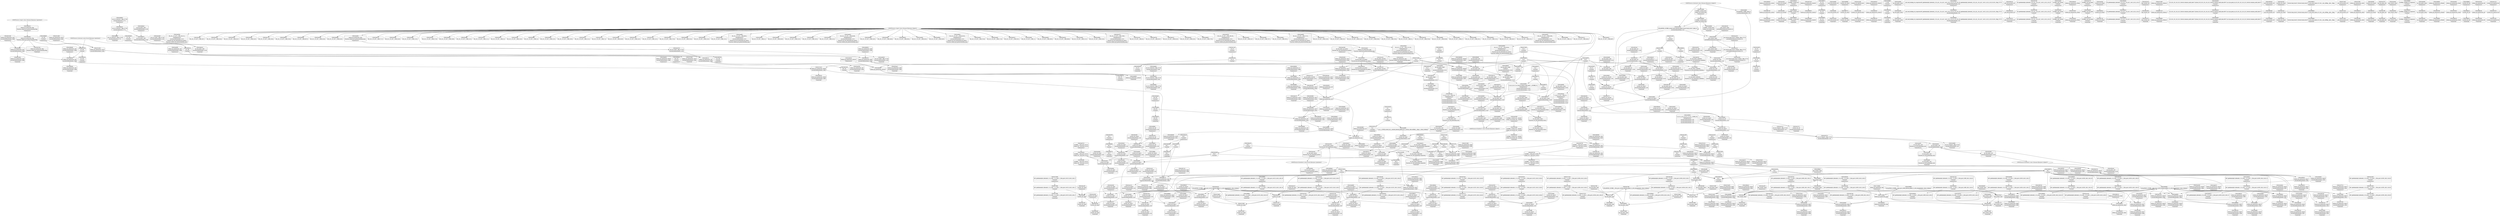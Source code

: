 digraph {
	CE0x54a15b0 [shape=record,shape=Mrecord,label="{CE0x54a15b0|i64_7|*Constant*|*SummSource*}"]
	CE0x549e220 [shape=record,shape=Mrecord,label="{CE0x549e220|i64_2|*Constant*|*SummSink*}"]
	CE0x54ae0c0 [shape=record,shape=Mrecord,label="{CE0x54ae0c0|80:_i32,_112:_i8*,_:_CRE_66,67_}"]
	CE0x54f8790 [shape=record,shape=Mrecord,label="{CE0x54f8790|current_sid:_tmp18|security/selinux/hooks.c,218|*SummSink*}"]
	CE0x5485760 [shape=record,shape=Mrecord,label="{CE0x5485760|selinux_ipc_permission:_return}"]
	CE0x547c5e0 [shape=record,shape=Mrecord,label="{CE0x547c5e0|i64_4|*Constant*|*SummSource*}"]
	CE0x54ec930 [shape=record,shape=Mrecord,label="{CE0x54ec930|current_sid:_do.body|*SummSource*}"]
	CE0x54af2b0 [shape=record,shape=Mrecord,label="{CE0x54af2b0|80:_i32,_112:_i8*,_:_CRE_104,112_|*MultipleSource*|security/selinux/hooks.c,5131|Function::ipc_has_perm&Arg::ipc_perms::|Function::selinux_ipc_permission&Arg::ipcp::}"]
	CE0x54a53f0 [shape=record,shape=Mrecord,label="{CE0x54a53f0|ipc_has_perm:_ipc_perms|Function::ipc_has_perm&Arg::ipc_perms::}"]
	CE0x54f7910 [shape=record,shape=Mrecord,label="{CE0x54f7910|i64*_getelementptr_inbounds_(_11_x_i64_,_11_x_i64_*___llvm_gcov_ctr125,_i64_0,_i64_9)|*Constant*}"]
	CE0x549a490 [shape=record,shape=Mrecord,label="{CE0x549a490|selinux_ipc_permission:_tmp15|security/selinux/hooks.c,5493|*SummSink*}"]
	CE0x54e6790 [shape=record,shape=Mrecord,label="{CE0x54e6790|i64_3|*Constant*|*SummSource*}"]
	CE0x54ac4a0 [shape=record,shape=Mrecord,label="{CE0x54ac4a0|80:_i32,_112:_i8*,_:_CRE_36,37_}"]
	CE0x54df2c0 [shape=record,shape=Mrecord,label="{CE0x54df2c0|avc_has_perm:_auditdata|Function::avc_has_perm&Arg::auditdata::|*SummSink*}"]
	CE0x5488e30 [shape=record,shape=Mrecord,label="{CE0x5488e30|selinux_ipc_permission:_tmp21|security/selinux/hooks.c,5496|*SummSource*}"]
	CE0x5480360 [shape=record,shape=Mrecord,label="{CE0x5480360|selinux_ipc_permission:_flag|Function::selinux_ipc_permission&Arg::flag::}"]
	CE0x54a5ed0 [shape=record,shape=Mrecord,label="{CE0x54a5ed0|_ret_i32_%call2,_!dbg_!27728|security/selinux/hooks.c,5136|*SummSource*}"]
	CE0x54dda20 [shape=record,shape=Mrecord,label="{CE0x54dda20|ipc_has_perm:_tmp8|security/selinux/hooks.c,5136|*SummSource*}"]
	CE0x54acd10 [shape=record,shape=Mrecord,label="{CE0x54acd10|80:_i32,_112:_i8*,_:_CRE_45,46_}"]
	CE0x549d810 [shape=record,shape=Mrecord,label="{CE0x549d810|selinux_ipc_permission:_tmp1}"]
	CE0x54dc500 [shape=record,shape=Mrecord,label="{CE0x54dc500|ipc_has_perm:_sid1|security/selinux/hooks.c,5136}"]
	CE0x548d460 [shape=record,shape=Mrecord,label="{CE0x548d460|GLOBAL:_current_sid|*Constant*}"]
	CE0x54eeb60 [shape=record,shape=Mrecord,label="{CE0x54eeb60|current_sid:_tmp10|security/selinux/hooks.c,218|*SummSource*}"]
	CE0x549ec50 [shape=record,shape=Mrecord,label="{CE0x549ec50|selinux_ipc_permission:_tmp9|security/selinux/hooks.c,5490}"]
	CE0x54dd8a0 [shape=record,shape=Mrecord,label="{CE0x54dd8a0|ipc_has_perm:_tmp8|security/selinux/hooks.c,5136}"]
	CE0x54a1b00 [shape=record,shape=Mrecord,label="{CE0x54a1b00|i64*_getelementptr_inbounds_(_12_x_i64_,_12_x_i64_*___llvm_gcov_ctr293,_i64_0,_i64_6)|*Constant*|*SummSource*}"]
	CE0x54cb320 [shape=record,shape=Mrecord,label="{CE0x54cb320|80:_i32,_112:_i8*,_:_CRE_26,27_}"]
	CE0x5498bb0 [shape=record,shape=Mrecord,label="{CE0x5498bb0|selinux_ipc_permission:_tmp3|security/selinux/hooks.c,5488|*SummSink*}"]
	CE0x54e6580 [shape=record,shape=Mrecord,label="{CE0x54e6580|i64_2|*Constant*}"]
	CE0x54cbaa0 [shape=record,shape=Mrecord,label="{CE0x54cbaa0|80:_i32,_112:_i8*,_:_CRE_34,35_}"]
	CE0x54d4d60 [shape=record,shape=Mrecord,label="{CE0x54d4d60|ipc_has_perm:_type|security/selinux/hooks.c,5133|*SummSource*}"]
	CE0x54d4f00 [shape=record,shape=Mrecord,label="{CE0x54d4f00|0:_i8,_8:_i32,_24:_%struct.selinux_audit_data*,_:_SCMRE_0,1_|*MultipleSource*|security/selinux/hooks.c,5133|security/selinux/hooks.c, 5128}"]
	CE0x54cf6a0 [shape=record,shape=Mrecord,label="{CE0x54cf6a0|current_sid:_security|security/selinux/hooks.c,218|*SummSource*}"]
	CE0x54d13a0 [shape=record,shape=Mrecord,label="{CE0x54d13a0|i64*_getelementptr_inbounds_(_2_x_i64_,_2_x_i64_*___llvm_gcov_ctr98,_i64_0,_i64_0)|*Constant*|*SummSource*}"]
	CE0x549e850 [shape=record,shape=Mrecord,label="{CE0x549e850|selinux_ipc_permission:_tobool|security/selinux/hooks.c,5488|*SummSource*}"]
	CE0x5496950 [shape=record,shape=Mrecord,label="{CE0x5496950|selinux_ipc_permission:_if.end10}"]
	CE0x54ac770 [shape=record,shape=Mrecord,label="{CE0x54ac770|80:_i32,_112:_i8*,_:_CRE_39,40_}"]
	CE0x54ad670 [shape=record,shape=Mrecord,label="{CE0x54ad670|80:_i32,_112:_i8*,_:_CRE_55,56_}"]
	CE0x54ae390 [shape=record,shape=Mrecord,label="{CE0x54ae390|80:_i32,_112:_i8*,_:_CRE_69,70_}"]
	CE0x54ef340 [shape=record,shape=Mrecord,label="{CE0x54ef340|i64*_getelementptr_inbounds_(_11_x_i64_,_11_x_i64_*___llvm_gcov_ctr125,_i64_0,_i64_0)|*Constant*|*SummSource*}"]
	CE0x54acb30 [shape=record,shape=Mrecord,label="{CE0x54acb30|80:_i32,_112:_i8*,_:_CRE_43,44_}"]
	CE0x54896e0 [shape=record,shape=Mrecord,label="{CE0x54896e0|selinux_ipc_permission:_tmp9|security/selinux/hooks.c,5490|*SummSink*}"]
	CE0x54f9f70 [shape=record,shape=Mrecord,label="{CE0x54f9f70|i32_218|*Constant*|*SummSource*}"]
	CE0x54c9750 [shape=record,shape=Mrecord,label="{CE0x54c9750|_ret_i32_%tmp24,_!dbg_!27742|security/selinux/hooks.c,220}"]
	CE0x5529190 [shape=record,shape=Mrecord,label="{CE0x5529190|_call_void_mcount()_#3|*SummSink*}"]
	CE0x54ccb00 [shape=record,shape=Mrecord,label="{CE0x54ccb00|current_sid:_tmp20|security/selinux/hooks.c,218}"]
	CE0x54e32e0 [shape=record,shape=Mrecord,label="{CE0x54e32e0|current_sid:_tmp3}"]
	CE0x54cfe50 [shape=record,shape=Mrecord,label="{CE0x54cfe50|current_sid:_tmp22|security/selinux/hooks.c,218|*SummSink*}"]
	CE0x54f8fb0 [shape=record,shape=Mrecord,label="{CE0x54f8fb0|i64*_getelementptr_inbounds_(_11_x_i64_,_11_x_i64_*___llvm_gcov_ctr125,_i64_0,_i64_10)|*Constant*|*SummSink*}"]
	CE0x54891a0 [shape=record,shape=Mrecord,label="{CE0x54891a0|ipc_has_perm:_ipc_perms|Function::ipc_has_perm&Arg::ipc_perms::|*SummSink*}"]
	CE0x54d4820 [shape=record,shape=Mrecord,label="{CE0x54d4820|get_current:_tmp4|./arch/x86/include/asm/current.h,14|*SummSink*}"]
	CE0x54a0c70 [shape=record,shape=Mrecord,label="{CE0x54a0c70|selinux_ipc_permission:_conv2|security/selinux/hooks.c,5489|*SummSink*}"]
	CE0x54938c0 [shape=record,shape=Mrecord,label="{CE0x54938c0|current_sid:_tmp4|security/selinux/hooks.c,218|*SummSource*}"]
	CE0x54e6510 [shape=record,shape=Mrecord,label="{CE0x54e6510|i64_3|*Constant*|*SummSink*}"]
	CE0x54e1420 [shape=record,shape=Mrecord,label="{CE0x54e1420|current_sid:_tmp14|security/selinux/hooks.c,218|*SummSink*}"]
	CE0x548d960 [shape=record,shape=Mrecord,label="{CE0x548d960|current_sid:_entry|*SummSink*}"]
	CE0x54add00 [shape=record,shape=Mrecord,label="{CE0x54add00|80:_i32,_112:_i8*,_:_CRE_62,63_}"]
	CE0x54c97c0 [shape=record,shape=Mrecord,label="{CE0x54c97c0|_ret_i32_%tmp24,_!dbg_!27742|security/selinux/hooks.c,220|*SummSource*}"]
	CE0x549fda0 [shape=record,shape=Mrecord,label="{CE0x549fda0|get_current:_tmp3|*SummSource*}"]
	CE0x54a7f30 [shape=record,shape=Mrecord,label="{CE0x54a7f30|current_sid:_land.lhs.true2|*SummSink*}"]
	CE0x54988a0 [shape=record,shape=Mrecord,label="{CE0x54988a0|selinux_ipc_permission:_tmp3|security/selinux/hooks.c,5488}"]
	CE0x5495300 [shape=record,shape=Mrecord,label="{CE0x5495300|selinux_ipc_permission:_conv2|security/selinux/hooks.c,5489|*SummSource*}"]
	CE0x549a290 [shape=record,shape=Mrecord,label="{CE0x549a290|selinux_ipc_permission:_tmp15|security/selinux/hooks.c,5493|*SummSource*}"]
	CE0x54859c0 [shape=record,shape=Mrecord,label="{CE0x54859c0|selinux_ipc_permission:_if.end13}"]
	CE0x54dfe50 [shape=record,shape=Mrecord,label="{CE0x54dfe50|current_sid:_call|security/selinux/hooks.c,218|*SummSink*}"]
	CE0x54dbbf0 [shape=record,shape=Mrecord,label="{CE0x54dbbf0|ipc_has_perm:_u|security/selinux/hooks.c,5134|*SummSink*}"]
	CE0x54eb880 [shape=record,shape=Mrecord,label="{CE0x54eb880|current_sid:_tmp13|security/selinux/hooks.c,218|*SummSource*}"]
	CE0x54e8d80 [shape=record,shape=Mrecord,label="{CE0x54e8d80|i1_true|*Constant*|*SummSource*}"]
	CE0x54ae570 [shape=record,shape=Mrecord,label="{CE0x54ae570|80:_i32,_112:_i8*,_:_CRE_71,72_}"]
	CE0x5488790 [shape=record,shape=Mrecord,label="{CE0x5488790|selinux_ipc_permission:_tmp21|security/selinux/hooks.c,5496|*SummSink*}"]
	CE0x54aac50 [shape=record,shape=Mrecord,label="{CE0x54aac50|avc_has_perm:_requested|Function::avc_has_perm&Arg::requested::|*SummSink*}"]
	CE0x54edd80 [shape=record,shape=Mrecord,label="{CE0x54edd80|current_sid:_tmp10|security/selinux/hooks.c,218}"]
	CE0x54a4a90 [shape=record,shape=Mrecord,label="{CE0x54a4a90|ipc_has_perm:_entry}"]
	CE0x54dd6d0 [shape=record,shape=Mrecord,label="{CE0x54dd6d0|ipc_has_perm:_sclass|security/selinux/hooks.c,5136|*SummSink*}"]
	CE0x54f6d40 [shape=record,shape=Mrecord,label="{CE0x54f6d40|_call_void_lockdep_rcu_suspicious(i8*_getelementptr_inbounds_(_25_x_i8_,_25_x_i8_*_.str3,_i32_0,_i32_0),_i32_218,_i8*_getelementptr_inbounds_(_45_x_i8_,_45_x_i8_*_.str12,_i32_0,_i32_0))_#10,_!dbg_!27727|security/selinux/hooks.c,218|*SummSource*}"]
	CE0x54893f0 [shape=record,shape=Mrecord,label="{CE0x54893f0|selinux_ipc_permission:_and|security/selinux/hooks.c,5488}"]
	CE0x547f990 [shape=record,shape=Mrecord,label="{CE0x547f990|selinux_ipc_permission:_tmp13|security/selinux/hooks.c,5491|*SummSink*}"]
	CE0x54ec0f0 [shape=record,shape=Mrecord,label="{CE0x54ec0f0|current_sid:_tmp12|security/selinux/hooks.c,218|*SummSink*}"]
	CE0x54cb500 [shape=record,shape=Mrecord,label="{CE0x54cb500|80:_i32,_112:_i8*,_:_CRE_28,29_}"]
	CE0x54ce520 [shape=record,shape=Mrecord,label="{CE0x54ce520|i32_78|*Constant*|*SummSink*}"]
	CE0x54cc420 [shape=record,shape=Mrecord,label="{CE0x54cc420|ipc_has_perm:_security|security/selinux/hooks.c,5131|*SummSource*}"]
	CE0x548cd70 [shape=record,shape=Mrecord,label="{CE0x548cd70|i64*_getelementptr_inbounds_(_11_x_i64_,_11_x_i64_*___llvm_gcov_ctr125,_i64_0,_i64_6)|*Constant*}"]
	CE0x54ab310 [shape=record,shape=Mrecord,label="{CE0x54ab310|avc_has_perm:_tsid|Function::avc_has_perm&Arg::tsid::|*SummSource*}"]
	CE0x54841a0 [shape=record,shape=Mrecord,label="{CE0x54841a0|_call_void_mcount()_#3|*SummSource*}"]
	CE0x54f74d0 [shape=record,shape=Mrecord,label="{CE0x54f74d0|i8*_getelementptr_inbounds_(_45_x_i8_,_45_x_i8_*_.str12,_i32_0,_i32_0)|*Constant*}"]
	CE0x54cdc80 [shape=record,shape=Mrecord,label="{CE0x54cdc80|GLOBAL:_get_current|*Constant*|*SummSink*}"]
	CE0x54ceeb0 [shape=record,shape=Mrecord,label="{CE0x54ceeb0|current_sid:_tmp21|security/selinux/hooks.c,218|*SummSource*}"]
	CE0x547dcf0 [shape=record,shape=Mrecord,label="{CE0x547dcf0|current_sid:_tmp1|*SummSink*}"]
	CE0x5473330 [shape=record,shape=Mrecord,label="{CE0x5473330|i64*_getelementptr_inbounds_(_2_x_i64_,_2_x_i64_*___llvm_gcov_ctr294,_i64_0,_i64_0)|*Constant*|*SummSource*}"]
	CE0x5479c40 [shape=record,shape=Mrecord,label="{CE0x5479c40|selinux_ipc_permission:_tmp5|security/selinux/hooks.c,5488|*SummSource*}"]
	CE0x54ca8d0 [shape=record,shape=Mrecord,label="{CE0x54ca8d0|80:_i32,_112:_i8*,_:_CRE_15,16_}"]
	CE0x54cb410 [shape=record,shape=Mrecord,label="{CE0x54cb410|80:_i32,_112:_i8*,_:_CRE_27,28_}"]
	CE0x54ce100 [shape=record,shape=Mrecord,label="{CE0x54ce100|_ret_%struct.task_struct*_%tmp4,_!dbg_!27714|./arch/x86/include/asm/current.h,14|*SummSource*}"]
	CE0x54ada30 [shape=record,shape=Mrecord,label="{CE0x54ada30|80:_i32,_112:_i8*,_:_CRE_59,60_}"]
	CE0x5496470 [shape=record,shape=Mrecord,label="{CE0x5496470|selinux_ipc_permission:_cmp|security/selinux/hooks.c,5493}"]
	CE0x54853a0 [shape=record,shape=Mrecord,label="{CE0x54853a0|selinux_ipc_permission:_tmp13|security/selinux/hooks.c,5491|*SummSource*}"]
	CE0x5493820 [shape=record,shape=Mrecord,label="{CE0x5493820|i64*_getelementptr_inbounds_(_11_x_i64_,_11_x_i64_*___llvm_gcov_ctr125,_i64_0,_i64_6)|*Constant*|*SummSink*}"]
	CE0x54caf60 [shape=record,shape=Mrecord,label="{CE0x54caf60|80:_i32,_112:_i8*,_:_CRE_22,23_}"]
	CE0x54ce2b0 [shape=record,shape=Mrecord,label="{CE0x54ce2b0|_ret_%struct.task_struct*_%tmp4,_!dbg_!27714|./arch/x86/include/asm/current.h,14|*SummSink*}"]
	CE0x54e50c0 [shape=record,shape=Mrecord,label="{CE0x54e50c0|current_sid:_tobool1|security/selinux/hooks.c,218}"]
	CE0x5479450 [shape=record,shape=Mrecord,label="{CE0x5479450|selinux_ipc_permission:_if.then}"]
	CE0x54f8f00 [shape=record,shape=Mrecord,label="{CE0x54f8f00|i64*_getelementptr_inbounds_(_11_x_i64_,_11_x_i64_*___llvm_gcov_ctr125,_i64_0,_i64_10)|*Constant*|*SummSource*}"]
	CE0x54a4600 [shape=record,shape=Mrecord,label="{CE0x54a4600|GLOBAL:_ipc_has_perm|*Constant*}"]
	CE0x54ec730 [shape=record,shape=Mrecord,label="{CE0x54ec730|current_sid:_if.then|*SummSink*}"]
	CE0x54ee2a0 [shape=record,shape=Mrecord,label="{CE0x54ee2a0|COLLAPSED:_GCMRE___llvm_gcov_ctr125_internal_global_11_x_i64_zeroinitializer:_elem_0:default:}"]
	CE0x54ef270 [shape=record,shape=Mrecord,label="{CE0x54ef270|i64*_getelementptr_inbounds_(_11_x_i64_,_11_x_i64_*___llvm_gcov_ctr125,_i64_0,_i64_0)|*Constant*}"]
	CE0x547d990 [shape=record,shape=Mrecord,label="{CE0x547d990|ipc_has_perm:_tmp3}"]
	CE0x549f200 [shape=record,shape=Mrecord,label="{CE0x549f200|selinux_ipc_permission:_tmp17|security/selinux/hooks.c,5493}"]
	CE0x54ab670 [shape=record,shape=Mrecord,label="{CE0x54ab670|selinux_ipc_permission:_tmp18|security/selinux/hooks.c,5494|*SummSource*}"]
	CE0x54ac0d0 [shape=record,shape=Mrecord,label="{CE0x54ac0d0|selinux_ipc_permission:_tmp20|security/selinux/hooks.c,5496|*SummSource*}"]
	CE0x547c730 [shape=record,shape=Mrecord,label="{CE0x547c730|selinux_ipc_permission:_tmp8|security/selinux/hooks.c,5490}"]
	CE0x54ca510 [shape=record,shape=Mrecord,label="{CE0x54ca510|80:_i32,_112:_i8*,_:_CRE_11,12_}"]
	CE0x54f9a10 [shape=record,shape=Mrecord,label="{CE0x54f9a10|i8*_getelementptr_inbounds_(_25_x_i8_,_25_x_i8_*_.str3,_i32_0,_i32_0)|*Constant*}"]
	CE0x54c9f70 [shape=record,shape=Mrecord,label="{CE0x54c9f70|80:_i32,_112:_i8*,_:_CRE_5,6_}"]
	CE0x54d9de0 [shape=record,shape=Mrecord,label="{CE0x54d9de0|ipc_has_perm:_sid1|security/selinux/hooks.c,5136|*SummSink*}"]
	CE0x54f6cd0 [shape=record,shape=Mrecord,label="{CE0x54f6cd0|_call_void_lockdep_rcu_suspicious(i8*_getelementptr_inbounds_(_25_x_i8_,_25_x_i8_*_.str3,_i32_0,_i32_0),_i32_218,_i8*_getelementptr_inbounds_(_45_x_i8_,_45_x_i8_*_.str12,_i32_0,_i32_0))_#10,_!dbg_!27727|security/selinux/hooks.c,218}"]
	CE0x54ede60 [shape=record,shape=Mrecord,label="{CE0x54ede60|i64*_getelementptr_inbounds_(_2_x_i64_,_2_x_i64_*___llvm_gcov_ctr98,_i64_0,_i64_1)|*Constant*}"]
	CE0x548d230 [shape=record,shape=Mrecord,label="{CE0x548d230|i64_1|*Constant*|*SummSink*}"]
	CE0x54dcba0 [shape=record,shape=Mrecord,label="{CE0x54dcba0|0:_i16,_4:_i32,_:_CRE_0,2_|*MultipleSource*|*LoadInst*|security/selinux/hooks.c,5131|security/selinux/hooks.c,5131|security/selinux/hooks.c,5136}"]
	CE0x54d1f10 [shape=record,shape=Mrecord,label="{CE0x54d1f10|get_current:_bb|*SummSink*}"]
	CE0x54ab600 [shape=record,shape=Mrecord,label="{CE0x54ab600|selinux_ipc_permission:_tmp18|security/selinux/hooks.c,5494}"]
	CE0x54ebf80 [shape=record,shape=Mrecord,label="{CE0x54ebf80|current_sid:_tmp12|security/selinux/hooks.c,218|*SummSource*}"]
	CE0x54e8ef0 [shape=record,shape=Mrecord,label="{CE0x54e8ef0|i1_true|*Constant*|*SummSink*}"]
	CE0x54ea1d0 [shape=record,shape=Mrecord,label="{CE0x54ea1d0|current_sid:_tmp2|*SummSink*}"]
	CE0x54cac90 [shape=record,shape=Mrecord,label="{CE0x54cac90|80:_i32,_112:_i8*,_:_CRE_19,20_}"]
	CE0x5493990 [shape=record,shape=Mrecord,label="{CE0x5493990|current_sid:_tmp4|security/selinux/hooks.c,218|*SummSink*}"]
	CE0x54c99f0 [shape=record,shape=Mrecord,label="{CE0x54c99f0|80:_i32,_112:_i8*,_:_CRE_3,4_}"]
	CE0x549f330 [shape=record,shape=Mrecord,label="{CE0x549f330|selinux_ipc_permission:_tmp17|security/selinux/hooks.c,5493|*SummSource*}"]
	CE0x54d0f40 [shape=record,shape=Mrecord,label="{CE0x54d0f40|0:_i32,_4:_i32,_8:_i32,_12:_i32,_:_CMRE_4,8_|*MultipleSource*|security/selinux/hooks.c,218|security/selinux/hooks.c,218|security/selinux/hooks.c,220}"]
	CE0x548cef0 [shape=record,shape=Mrecord,label="{CE0x548cef0|i64*_getelementptr_inbounds_(_11_x_i64_,_11_x_i64_*___llvm_gcov_ctr125,_i64_0,_i64_6)|*Constant*|*SummSource*}"]
	CE0x5494ea0 [shape=record,shape=Mrecord,label="{CE0x5494ea0|selinux_ipc_permission:_if.then|*SummSink*}"]
	CE0x547cd00 [shape=record,shape=Mrecord,label="{CE0x547cd00|selinux_ipc_permission:_if.then12|*SummSource*}"]
	CE0x548a420 [shape=record,shape=Mrecord,label="{CE0x548a420|i64_0|*Constant*|*SummSource*}"]
	CE0x5483d10 [shape=record,shape=Mrecord,label="{CE0x5483d10|ipc_has_perm:_ad|security/selinux/hooks.c, 5128|*SummSink*}"]
	CE0x54de360 [shape=record,shape=Mrecord,label="{CE0x54de360|i32_(i32,_i32,_i16,_i32,_%struct.common_audit_data*)*_bitcast_(i32_(i32,_i32,_i16,_i32,_%struct.common_audit_data.495*)*_avc_has_perm_to_i32_(i32,_i32,_i16,_i32,_%struct.common_audit_data*)*)|*Constant*|*SummSource*}"]
	CE0x54ec890 [shape=record,shape=Mrecord,label="{CE0x54ec890|current_sid:_do.body}"]
	CE0x54cb8c0 [shape=record,shape=Mrecord,label="{CE0x54cb8c0|80:_i32,_112:_i8*,_:_CRE_32,33_}"]
	CE0x54a5850 [shape=record,shape=Mrecord,label="{CE0x54a5850|ipc_has_perm:_perms|Function::ipc_has_perm&Arg::perms::|*SummSource*}"]
	CE0x54a6de0 [shape=record,shape=Mrecord,label="{CE0x54a6de0|_ret_i32_%retval.0,_!dbg_!27733|security/selinux/hooks.c,5497|*SummSource*}"]
	CE0x5483e90 [shape=record,shape=Mrecord,label="{CE0x5483e90|current_sid:_tmp3|*SummSink*}"]
	CE0x54e5b60 [shape=record,shape=Mrecord,label="{CE0x54e5b60|current_sid:_tmp9|security/selinux/hooks.c,218}"]
	CE0x549f530 [shape=record,shape=Mrecord,label="{CE0x549f530|selinux_ipc_permission:_tmp17|security/selinux/hooks.c,5493|*SummSink*}"]
	CE0x54cd520 [shape=record,shape=Mrecord,label="{CE0x54cd520|current_sid:_call4|security/selinux/hooks.c,218|*SummSource*}"]
	CE0x5498f90 [shape=record,shape=Mrecord,label="{CE0x5498f90|selinux_ipc_permission:_or|security/selinux/hooks.c,5489}"]
	CE0x54cb5f0 [shape=record,shape=Mrecord,label="{CE0x54cb5f0|80:_i32,_112:_i8*,_:_CRE_29,30_}"]
	CE0x548c850 [shape=record,shape=Mrecord,label="{CE0x548c850|ipc_has_perm:_call|security/selinux/hooks.c,5129}"]
	CE0x54f1b50 [shape=record,shape=Mrecord,label="{CE0x54f1b50|i64*_getelementptr_inbounds_(_11_x_i64_,_11_x_i64_*___llvm_gcov_ctr125,_i64_0,_i64_8)|*Constant*|*SummSource*}"]
	CE0x54a5a30 [shape=record,shape=Mrecord,label="{CE0x54a5a30|ipc_has_perm:_perms|Function::ipc_has_perm&Arg::perms::|*SummSink*}"]
	CE0x54cae70 [shape=record,shape=Mrecord,label="{CE0x54cae70|80:_i32,_112:_i8*,_:_CRE_21,22_}"]
	CE0x549e9f0 [shape=record,shape=Mrecord,label="{CE0x549e9f0|selinux_ipc_permission:_tmp8|security/selinux/hooks.c,5490|*SummSink*}"]
	CE0x54e66b0 [shape=record,shape=Mrecord,label="{CE0x54e66b0|i64_3|*Constant*}"]
	CE0x54ca150 [shape=record,shape=Mrecord,label="{CE0x54ca150|80:_i32,_112:_i8*,_:_CRE_7,8_}"]
	CE0x54ac680 [shape=record,shape=Mrecord,label="{CE0x54ac680|80:_i32,_112:_i8*,_:_CRE_38,39_}"]
	CE0x54a1720 [shape=record,shape=Mrecord,label="{CE0x54a1720|i64_7|*Constant*|*SummSink*}"]
	CE0x54a5290 [shape=record,shape=Mrecord,label="{CE0x54a5290|ipc_has_perm:_perms|Function::ipc_has_perm&Arg::perms::}"]
	CE0x54a7d90 [shape=record,shape=Mrecord,label="{CE0x54a7d90|current_sid:_land.lhs.true2}"]
	CE0x54803d0 [shape=record,shape=Mrecord,label="{CE0x54803d0|_call_void_mcount()_#3}"]
	CE0x54e42a0 [shape=record,shape=Mrecord,label="{CE0x54e42a0|current_sid:_if.end}"]
	CE0x54e4ae0 [shape=record,shape=Mrecord,label="{CE0x54e4ae0|current_sid:_tmp6|security/selinux/hooks.c,218}"]
	CE0x54e1130 [shape=record,shape=Mrecord,label="{CE0x54e1130|current_sid:_tmp14|security/selinux/hooks.c,218}"]
	CE0x54d9e50 [shape=record,shape=Mrecord,label="{CE0x54d9e50|ipc_has_perm:_tmp6|*LoadInst*|security/selinux/hooks.c,5134}"]
	CE0x54f83a0 [shape=record,shape=Mrecord,label="{CE0x54f83a0|current_sid:_tmp19|security/selinux/hooks.c,218|*SummSource*}"]
	CE0x54cd930 [shape=record,shape=Mrecord,label="{CE0x54cd930|GLOBAL:_get_current|*Constant*}"]
	CE0x5479cb0 [shape=record,shape=Mrecord,label="{CE0x5479cb0|i64*_getelementptr_inbounds_(_12_x_i64_,_12_x_i64_*___llvm_gcov_ctr293,_i64_0,_i64_3)|*Constant*}"]
	CE0x549b220 [shape=record,shape=Mrecord,label="{CE0x549b220|i32_146|*Constant*}"]
	CE0x54cb140 [shape=record,shape=Mrecord,label="{CE0x54cb140|80:_i32,_112:_i8*,_:_CRE_24,25_}"]
	CE0x54c9510 [shape=record,shape=Mrecord,label="{CE0x54c9510|i8_1|*Constant*|*SummSink*}"]
	CE0x547ffd0 [shape=record,shape=Mrecord,label="{CE0x547ffd0|selinux_ipc_permission:_tobool5|security/selinux/hooks.c,5490|*SummSink*}"]
	CE0x548c520 [shape=record,shape=Mrecord,label="{CE0x548c520|current_sid:_tobool|security/selinux/hooks.c,218}"]
	CE0x549f880 [shape=record,shape=Mrecord,label="{CE0x549f880|%struct.task_struct*_(%struct.task_struct**)*_asm_movq_%gs:$_1:P_,$0_,_r,im,_dirflag_,_fpsr_,_flags_|*SummSink*}"]
	CE0x54a7e90 [shape=record,shape=Mrecord,label="{CE0x54a7e90|current_sid:_land.lhs.true2|*SummSource*}"]
	CE0x54d9a90 [shape=record,shape=Mrecord,label="{CE0x54d9a90|ipc_has_perm:_key|security/selinux/hooks.c,5134|*SummSource*}"]
	CE0x54e4340 [shape=record,shape=Mrecord,label="{CE0x54e4340|current_sid:_if.end|*SummSource*}"]
	CE0x54dff60 [shape=record,shape=Mrecord,label="{CE0x54dff60|current_sid:_tobool|security/selinux/hooks.c,218|*SummSink*}"]
	CE0x54eb8f0 [shape=record,shape=Mrecord,label="{CE0x54eb8f0|current_sid:_tmp13|security/selinux/hooks.c,218|*SummSink*}"]
	CE0x54ee230 [shape=record,shape=Mrecord,label="{CE0x54ee230|current_sid:_tmp}"]
	CE0x54998e0 [shape=record,shape=Mrecord,label="{CE0x54998e0|i64*_getelementptr_inbounds_(_2_x_i64_,_2_x_i64_*___llvm_gcov_ctr294,_i64_0,_i64_1)|*Constant*|*SummSink*}"]
	CE0x54ca7e0 [shape=record,shape=Mrecord,label="{CE0x54ca7e0|80:_i32,_112:_i8*,_:_CRE_14,15_}"]
	CE0x54a94f0 [shape=record,shape=Mrecord,label="{CE0x54a94f0|i64*_getelementptr_inbounds_(_12_x_i64_,_12_x_i64_*___llvm_gcov_ctr293,_i64_0,_i64_3)|*Constant*|*SummSource*}"]
	CE0x54dc1e0 [shape=record,shape=Mrecord,label="{CE0x54dc1e0|ipc_has_perm:_ipc_id|security/selinux/hooks.c,5134|*SummSink*}"]
	CE0x54c8d00 [shape=record,shape=Mrecord,label="{CE0x54c8d00|current_sid:_tmp16|security/selinux/hooks.c,218}"]
	CE0x548d880 [shape=record,shape=Mrecord,label="{CE0x548d880|current_sid:_entry|*SummSource*}"]
	CE0x548c9b0 [shape=record,shape=Mrecord,label="{CE0x548c9b0|ipc_has_perm:_tmp3|*SummSink*}"]
	CE0x549dad0 [shape=record,shape=Mrecord,label="{CE0x549dad0|selinux_ipc_permission:_or8|security/selinux/hooks.c,5491|*SummSource*}"]
	CE0x5472e90 [shape=record,shape=Mrecord,label="{CE0x5472e90|ipc_has_perm:_tmp2|*SummSource*}"]
	CE0x549b380 [shape=record,shape=Mrecord,label="{CE0x549b380|i32_146|*Constant*|*SummSource*}"]
	CE0x547c570 [shape=record,shape=Mrecord,label="{CE0x547c570|i64_4|*Constant*}"]
	CE0x54e48a0 [shape=record,shape=Mrecord,label="{CE0x54e48a0|current_sid:_tmp5|security/selinux/hooks.c,218|*SummSink*}"]
	CE0x549ff90 [shape=record,shape=Mrecord,label="{CE0x549ff90|ipc_has_perm:_tmp|*SummSink*}"]
	CE0x54ac590 [shape=record,shape=Mrecord,label="{CE0x54ac590|80:_i32,_112:_i8*,_:_CRE_37,38_}"]
	CE0x547cfe0 [shape=record,shape=Mrecord,label="{CE0x547cfe0|_call_void_mcount()_#3|*SummSink*}"]
	CE0x54ad490 [shape=record,shape=Mrecord,label="{CE0x54ad490|80:_i32,_112:_i8*,_:_CRE_53,54_}"]
	CE0x5487a00 [shape=record,shape=Mrecord,label="{CE0x5487a00|i64*_getelementptr_inbounds_(_2_x_i64_,_2_x_i64_*___llvm_gcov_ctr98,_i64_0,_i64_1)|*Constant*|*SummSink*}"]
	CE0x5482b10 [shape=record,shape=Mrecord,label="{CE0x5482b10|GLOBAL:___llvm_gcov_ctr293|Global_var:__llvm_gcov_ctr293|*SummSink*}"]
	CE0x54cb050 [shape=record,shape=Mrecord,label="{CE0x54cb050|80:_i32,_112:_i8*,_:_CRE_23,24_}"]
	CE0x6967310 [shape=record,shape=Mrecord,label="{CE0x6967310|selinux_ipc_permission:_if.then12}"]
	CE0x549f6e0 [shape=record,shape=Mrecord,label="{CE0x549f6e0|%struct.task_struct*_(%struct.task_struct**)*_asm_movq_%gs:$_1:P_,$0_,_r,im,_dirflag_,_fpsr_,_flags_}"]
	CE0x547f2f0 [shape=record,shape=Mrecord,label="{CE0x547f2f0|selinux_ipc_permission:_entry|*SummSource*}"]
	CE0x54943e0 [shape=record,shape=Mrecord,label="{CE0x54943e0|selinux_ipc_permission:_return|*SummSink*}"]
	CE0x5473570 [shape=record,shape=Mrecord,label="{CE0x5473570|i64*_getelementptr_inbounds_(_2_x_i64_,_2_x_i64_*___llvm_gcov_ctr294,_i64_0,_i64_0)|*Constant*|*SummSink*}"]
	CE0x54d9ee0 [shape=record,shape=Mrecord,label="{CE0x54d9ee0|ipc_has_perm:_tmp6|*LoadInst*|security/selinux/hooks.c,5134|*SummSource*}"]
	CE0x5486430 [shape=record,shape=Mrecord,label="{CE0x5486430|selinux_ipc_permission:_flag|Function::selinux_ipc_permission&Arg::flag::|*SummSource*}"]
	CE0x5529a20 [shape=record,shape=Mrecord,label="{CE0x5529a20|get_current:_tmp2|*SummSink*}"]
	CE0x54d06c0 [shape=record,shape=Mrecord,label="{CE0x54d06c0|i32_1|*Constant*}"]
	CE0x5494f60 [shape=record,shape=Mrecord,label="{CE0x5494f60|selinux_ipc_permission:_or|security/selinux/hooks.c,5489|*SummSink*}"]
	CE0x54cfbe0 [shape=record,shape=Mrecord,label="{CE0x54cfbe0|current_sid:_tmp22|security/selinux/hooks.c,218}"]
	CE0x54efa90 [shape=record,shape=Mrecord,label="{CE0x54efa90|current_sid:_tmp11|security/selinux/hooks.c,218}"]
	CE0x54aa190 [shape=record,shape=Mrecord,label="{CE0x54aa190|get_current:_tmp2|*SummSource*}"]
	CE0x54944d0 [shape=record,shape=Mrecord,label="{CE0x54944d0|i64*_getelementptr_inbounds_(_12_x_i64_,_12_x_i64_*___llvm_gcov_ctr293,_i64_0,_i64_0)|*Constant*}"]
	CE0x54ca6f0 [shape=record,shape=Mrecord,label="{CE0x54ca6f0|80:_i32,_112:_i8*,_:_CRE_13,14_}"]
	CE0x54f0600 [shape=record,shape=Mrecord,label="{CE0x54f0600|current_sid:_do.end|*SummSink*}"]
	CE0x54aedf0 [shape=record,shape=Mrecord,label="{CE0x54aedf0|80:_i32,_112:_i8*,_:_CRE_88,92_|*MultipleSource*|security/selinux/hooks.c,5131|Function::ipc_has_perm&Arg::ipc_perms::|Function::selinux_ipc_permission&Arg::ipcp::}"]
	CE0x54ce8c0 [shape=record,shape=Mrecord,label="{CE0x54ce8c0|current_sid:_cred|security/selinux/hooks.c,218|*SummSink*}"]
	CE0x547a100 [shape=record,shape=Mrecord,label="{CE0x547a100|i32_1|*Constant*|*SummSource*}"]
	CE0x5498230 [shape=record,shape=Mrecord,label="{CE0x5498230|selinux_ipc_permission:_tmp7|security/selinux/hooks.c,5489}"]
	CE0x54a7b70 [shape=record,shape=Mrecord,label="{CE0x54a7b70|ipc_has_perm:_bb|*SummSource*}"]
	CE0x54a0e40 [shape=record,shape=Mrecord,label="{CE0x54a0e40|selinux_ipc_permission:_av.0}"]
	CE0x54ab1e0 [shape=record,shape=Mrecord,label="{CE0x54ab1e0|avc_has_perm:_tsid|Function::avc_has_perm&Arg::tsid::}"]
	"CONST[source:0(mediator),value:2(dynamic)][purpose:{subject}]"
	CE0x5479e80 [shape=record,shape=Mrecord,label="{CE0x5479e80|ipc_has_perm:_tmp1|*SummSink*}"]
	CE0x5489210 [shape=record,shape=Mrecord,label="{CE0x5489210|selinux_ipc_permission:_call|security/selinux/hooks.c,5496}"]
	CE0x54eb810 [shape=record,shape=Mrecord,label="{CE0x54eb810|current_sid:_tmp13|security/selinux/hooks.c,218}"]
	CE0x54c9e50 [shape=record,shape=Mrecord,label="{CE0x54c9e50|80:_i32,_112:_i8*,_:_CRE_4,5_}"]
	CE0x549f810 [shape=record,shape=Mrecord,label="{CE0x549f810|%struct.task_struct*_(%struct.task_struct**)*_asm_movq_%gs:$_1:P_,$0_,_r,im,_dirflag_,_fpsr_,_flags_|*SummSource*}"]
	CE0x54e7550 [shape=record,shape=Mrecord,label="{CE0x54e7550|current_sid:_tmp7|security/selinux/hooks.c,218|*SummSource*}"]
	CE0x54e7680 [shape=record,shape=Mrecord,label="{CE0x54e7680|current_sid:_tmp7|security/selinux/hooks.c,218|*SummSink*}"]
	CE0x54a42b0 [shape=record,shape=Mrecord,label="{CE0x54a42b0|selinux_ipc_permission:_call|security/selinux/hooks.c,5496|*SummSink*}"]
	CE0x547ac00 [shape=record,shape=Mrecord,label="{CE0x547ac00|selinux_ipc_permission:_tmp4|security/selinux/hooks.c,5488}"]
	"CONST[source:1(input),value:2(dynamic)][purpose:{object}]"
	CE0x54f7ae0 [shape=record,shape=Mrecord,label="{CE0x54f7ae0|i64*_getelementptr_inbounds_(_11_x_i64_,_11_x_i64_*___llvm_gcov_ctr125,_i64_0,_i64_9)|*Constant*|*SummSource*}"]
	CE0x548eab0 [shape=record,shape=Mrecord,label="{CE0x548eab0|selinux_ipc_permission:_conv7|security/selinux/hooks.c,5491|*SummSink*}"]
	CE0x54ea160 [shape=record,shape=Mrecord,label="{CE0x54ea160|current_sid:_tmp2|*SummSource*}"]
	CE0x54adee0 [shape=record,shape=Mrecord,label="{CE0x54adee0|80:_i32,_112:_i8*,_:_CRE_64,65_}"]
	CE0x54ce820 [shape=record,shape=Mrecord,label="{CE0x54ce820|current_sid:_cred|security/selinux/hooks.c,218|*SummSource*}"]
	CE0x54951f0 [shape=record,shape=Mrecord,label="{CE0x54951f0|selinux_ipc_permission:_conv2|security/selinux/hooks.c,5489}"]
	CE0x54ad3a0 [shape=record,shape=Mrecord,label="{CE0x54ad3a0|80:_i32,_112:_i8*,_:_CRE_52,53_}"]
	CE0x548af80 [shape=record,shape=Mrecord,label="{CE0x548af80|selinux_ipc_permission:_tobool5|security/selinux/hooks.c,5490}"]
	CE0x5482340 [shape=record,shape=Mrecord,label="{CE0x5482340|i64_128|*Constant*}"]
	CE0x54a9fc0 [shape=record,shape=Mrecord,label="{CE0x54a9fc0|selinux_ipc_permission:_tmp11|security/selinux/hooks.c,5490|*SummSource*}"]
	CE0x549e3c0 [shape=record,shape=Mrecord,label="{CE0x549e3c0|selinux_ipc_permission:_tobool|security/selinux/hooks.c,5488|*SummSink*}"]
	CE0x54cdab0 [shape=record,shape=Mrecord,label="{CE0x54cdab0|GLOBAL:_get_current|*Constant*|*SummSource*}"]
	CE0x5473f60 [shape=record,shape=Mrecord,label="{CE0x5473f60|i64*_getelementptr_inbounds_(_11_x_i64_,_11_x_i64_*___llvm_gcov_ctr125,_i64_0,_i64_1)|*Constant*}"]
	CE0x54946d0 [shape=record,shape=Mrecord,label="{CE0x54946d0|COLLAPSED:_GCMRE___llvm_gcov_ctr293_internal_global_12_x_i64_zeroinitializer:_elem_0:default:}"]
	CE0x54e3100 [shape=record,shape=Mrecord,label="{CE0x54e3100|current_sid:_call|security/selinux/hooks.c,218}"]
	CE0x54cd3a0 [shape=record,shape=Mrecord,label="{CE0x54cd3a0|current_sid:_call4|security/selinux/hooks.c,218}"]
	CE0x54c9d50 [shape=record,shape=Mrecord,label="{CE0x54c9d50|ipc_has_perm:_type|security/selinux/hooks.c,5133|*SummSink*}"]
	CE0x54ce4b0 [shape=record,shape=Mrecord,label="{CE0x54ce4b0|i32_78|*Constant*}"]
	CE0x54caba0 [shape=record,shape=Mrecord,label="{CE0x54caba0|80:_i32,_112:_i8*,_:_CRE_18,19_}"]
	CE0x54cdd30 [shape=record,shape=Mrecord,label="{CE0x54cdd30|get_current:_entry}"]
	CE0x54d0200 [shape=record,shape=Mrecord,label="{CE0x54d0200|current_sid:_tmp23|security/selinux/hooks.c,218|*SummSource*}"]
	CE0x54e07c0 [shape=record,shape=Mrecord,label="{CE0x54e07c0|GLOBAL:___llvm_gcov_ctr125|Global_var:__llvm_gcov_ctr125|*SummSource*}"]
	CE0x54d9760 [shape=record,shape=Mrecord,label="{CE0x54d9760|i32_3|*Constant*|*SummSource*}"]
	CE0x550f890 [shape=record,shape=Mrecord,label="{CE0x550f890|COLLAPSED:_GCMRE___llvm_gcov_ctr98_internal_global_2_x_i64_zeroinitializer:_elem_0:default:}"]
	CE0x5499670 [shape=record,shape=Mrecord,label="{CE0x5499670|selinux_ipc_permission:_tmp6|security/selinux/hooks.c,5489}"]
	CE0x54dd090 [shape=record,shape=Mrecord,label="{CE0x54dd090|ipc_has_perm:_tmp7|security/selinux/hooks.c,5136|*SummSource*}"]
	CE0x54ac950 [shape=record,shape=Mrecord,label="{CE0x54ac950|80:_i32,_112:_i8*,_:_CRE_41,42_}"]
	CE0x54a6c40 [shape=record,shape=Mrecord,label="{CE0x54a6c40|ipc_has_perm:_bb|*SummSink*}"]
	CE0x54a8010 [shape=record,shape=Mrecord,label="{CE0x54a8010|current_sid:_if.then}"]
	CE0x54aebc0 [shape=record,shape=Mrecord,label="{CE0x54aebc0|80:_i32,_112:_i8*,_:_CRE_84,88_|*MultipleSource*|security/selinux/hooks.c,5131|Function::ipc_has_perm&Arg::ipc_perms::|Function::selinux_ipc_permission&Arg::ipcp::}"]
	CE0x4f18ac0 [shape=record,shape=Mrecord,label="{CE0x4f18ac0|selinux_ipc_permission:_and4|security/selinux/hooks.c,5490|*SummSink*}"]
	CE0x54df480 [shape=record,shape=Mrecord,label="{CE0x54df480|_ret_i32_%retval.0,_!dbg_!27728|security/selinux/avc.c,775|*SummSource*}"]
	CE0x5498770 [shape=record,shape=Mrecord,label="{CE0x5498770|i64_5|*Constant*|*SummSink*}"]
	CE0x5498cb0 [shape=record,shape=Mrecord,label="{CE0x5498cb0|i64_128|*Constant*|*SummSource*}"]
	CE0x548d770 [shape=record,shape=Mrecord,label="{CE0x548d770|current_sid:_entry}"]
	CE0x54f8cb0 [shape=record,shape=Mrecord,label="{CE0x54f8cb0|i64*_getelementptr_inbounds_(_11_x_i64_,_11_x_i64_*___llvm_gcov_ctr125,_i64_0,_i64_10)|*Constant*}"]
	CE0x54e08f0 [shape=record,shape=Mrecord,label="{CE0x54e08f0|GLOBAL:___llvm_gcov_ctr125|Global_var:__llvm_gcov_ctr125|*SummSink*}"]
	CE0x549e910 [shape=record,shape=Mrecord,label="{CE0x549e910|i64_2|*Constant*}"]
	CE0x54edac0 [shape=record,shape=Mrecord,label="{CE0x54edac0|current_sid:_tmp9|security/selinux/hooks.c,218|*SummSink*}"]
	CE0x54a9ca0 [shape=record,shape=Mrecord,label="{CE0x54a9ca0|selinux_ipc_permission:_tmp10|security/selinux/hooks.c,5490|*SummSink*}"]
	CE0x5487f80 [shape=record,shape=Mrecord,label="{CE0x5487f80|selinux_ipc_permission:_entry|*SummSink*}"]
	CE0x54e3bb0 [shape=record,shape=Mrecord,label="{CE0x54e3bb0|current_sid:_tmp5|security/selinux/hooks.c,218|*SummSource*}"]
	CE0x54d5400 [shape=record,shape=Mrecord,label="{CE0x54d5400|ipc_has_perm:_tmp5|security/selinux/hooks.c,5131|*SummSink*}"]
	CE0x54af8a0 [shape=record,shape=Mrecord,label="{CE0x54af8a0|ipc_has_perm:_tmp4|*LoadInst*|security/selinux/hooks.c,5131|*SummSink*}"]
	CE0x54e1720 [shape=record,shape=Mrecord,label="{CE0x54e1720|get_current:_tmp|*SummSink*}"]
	CE0x54e2ac0 [shape=record,shape=Mrecord,label="{CE0x54e2ac0|GLOBAL:_current_sid.__warned|Global_var:current_sid.__warned|*SummSink*}"]
	CE0x5488720 [shape=record,shape=Mrecord,label="{CE0x5488720|selinux_ipc_permission:_tmp20|security/selinux/hooks.c,5496|*SummSink*}"]
	CE0x54795c0 [shape=record,shape=Mrecord,label="{CE0x54795c0|get_current:_tmp}"]
	CE0x54a57e0 [shape=record,shape=Mrecord,label="{CE0x54a57e0|_ret_i32_%call2,_!dbg_!27728|security/selinux/hooks.c,5136}"]
	CE0x5492740 [shape=record,shape=Mrecord,label="{CE0x5492740|selinux_ipc_permission:_cmp|security/selinux/hooks.c,5493|*SummSink*}"]
	CE0x54ebe20 [shape=record,shape=Mrecord,label="{CE0x54ebe20|current_sid:_tmp12|security/selinux/hooks.c,218}"]
	CE0x54db4f0 [shape=record,shape=Mrecord,label="{CE0x54db4f0|i32_(i32,_i32,_i16,_i32,_%struct.common_audit_data*)*_bitcast_(i32_(i32,_i32,_i16,_i32,_%struct.common_audit_data.495*)*_avc_has_perm_to_i32_(i32,_i32,_i16,_i32,_%struct.common_audit_data*)*)|*Constant*|*SummSink*}"]
	CE0x54deac0 [shape=record,shape=Mrecord,label="{CE0x54deac0|_ret_i32_%retval.0,_!dbg_!27728|security/selinux/avc.c,775}"]
	CE0x54889b0 [shape=record,shape=Mrecord,label="{CE0x54889b0|selinux_ipc_permission:_tmp21|security/selinux/hooks.c,5496}"]
	CE0x5486830 [shape=record,shape=Mrecord,label="{CE0x5486830|selinux_ipc_permission:_and4|security/selinux/hooks.c,5490|*SummSource*}"]
	CE0x54882d0 [shape=record,shape=Mrecord,label="{CE0x54882d0|i64*_getelementptr_inbounds_(_12_x_i64_,_12_x_i64_*___llvm_gcov_ctr293,_i64_0,_i64_10)|*Constant*}"]
	CE0x54a5050 [shape=record,shape=Mrecord,label="{CE0x54a5050|selinux_ipc_permission:_ipcp|Function::selinux_ipc_permission&Arg::ipcp::|*SummSink*}"]
	CE0x54f9020 [shape=record,shape=Mrecord,label="{CE0x54f9020|current_sid:_tmp19|security/selinux/hooks.c,218|*SummSink*}"]
	CE0x54d03d0 [shape=record,shape=Mrecord,label="{CE0x54d03d0|current_sid:_tmp23|security/selinux/hooks.c,218|*SummSink*}"]
	CE0x54e9bd0 [shape=record,shape=Mrecord,label="{CE0x54e9bd0|current_sid:_tmp8|security/selinux/hooks.c,218|*SummSink*}"]
	CE0x5479b20 [shape=record,shape=Mrecord,label="{CE0x5479b20|selinux_ipc_permission:_tmp4|security/selinux/hooks.c,5488|*SummSink*}"]
	CE0x54999c0 [shape=record,shape=Mrecord,label="{CE0x54999c0|ipc_has_perm:_tmp1}"]
	CE0x54af3e0 [shape=record,shape=Mrecord,label="{CE0x54af3e0|80:_i32,_112:_i8*,_:_CRE_112,120_|*MultipleSource*|security/selinux/hooks.c,5131|Function::ipc_has_perm&Arg::ipc_perms::|Function::selinux_ipc_permission&Arg::ipcp::}"]
	CE0x54cd690 [shape=record,shape=Mrecord,label="{CE0x54cd690|current_sid:_call4|security/selinux/hooks.c,218|*SummSink*}"]
	CE0x54dba30 [shape=record,shape=Mrecord,label="{CE0x54dba30|ipc_has_perm:_u|security/selinux/hooks.c,5134|*SummSource*}"]
	CE0x54a6140 [shape=record,shape=Mrecord,label="{CE0x54a6140|selinux_ipc_permission:_tmp23|security/selinux/hooks.c,5497|*SummSink*}"]
	CE0x54d48e0 [shape=record,shape=Mrecord,label="{CE0x54d48e0|GLOBAL:_current_task|Global_var:current_task}"]
	CE0x5472e20 [shape=record,shape=Mrecord,label="{CE0x5472e20|ipc_has_perm:_tmp2}"]
	CE0x54f9630 [shape=record,shape=Mrecord,label="{CE0x54f9630|GLOBAL:_lockdep_rcu_suspicious|*Constant*}"]
	CE0x5495820 [shape=record,shape=Mrecord,label="{CE0x5495820|selinux_ipc_permission:_tmp5|security/selinux/hooks.c,5488|*SummSink*}"]
	CE0x5475f50 [shape=record,shape=Mrecord,label="{CE0x5475f50|i64_8|*Constant*|*SummSink*}"]
	CE0x54cefa0 [shape=record,shape=Mrecord,label="{CE0x54cefa0|current_sid:_tmp21|security/selinux/hooks.c,218|*SummSink*}"]
	CE0x7130bd0 [shape=record,shape=Mrecord,label="{CE0x7130bd0|selinux_ipc_permission:_tmp|*SummSource*}"]
	CE0x54ad580 [shape=record,shape=Mrecord,label="{CE0x54ad580|80:_i32,_112:_i8*,_:_CRE_54,55_}"]
	CE0x4f18b30 [shape=record,shape=Mrecord,label="{CE0x4f18b30|selinux_ipc_permission:_conv1|security/selinux/hooks.c,5489}"]
	CE0x547f780 [shape=record,shape=Mrecord,label="{CE0x547f780|selinux_ipc_permission:_tmp12|security/selinux/hooks.c,5491|*SummSink*}"]
	CE0x54cde40 [shape=record,shape=Mrecord,label="{CE0x54cde40|get_current:_entry|*SummSource*}"]
	CE0x54e12b0 [shape=record,shape=Mrecord,label="{CE0x54e12b0|current_sid:_tmp14|security/selinux/hooks.c,218|*SummSource*}"]
	CE0x548a010 [shape=record,shape=Mrecord,label="{CE0x548a010|i32_0|*Constant*|*SummSink*}"]
	CE0x54acfe0 [shape=record,shape=Mrecord,label="{CE0x54acfe0|80:_i32,_112:_i8*,_:_CRE_48,49_}"]
	CE0x6b10230 [shape=record,shape=Mrecord,label="{CE0x6b10230|i32_292|*Constant*}"]
	CE0x549acf0 [shape=record,shape=Mrecord,label="{CE0x549acf0|selinux_ipc_permission:_tmp7|security/selinux/hooks.c,5489|*SummSource*}"]
	CE0x54ee640 [shape=record,shape=Mrecord,label="{CE0x54ee640|get_current:_tmp1|*SummSource*}"]
	CE0x54ecff0 [shape=record,shape=Mrecord,label="{CE0x54ecff0|_call_void_mcount()_#3}"]
	CE0x54da2a0 [shape=record,shape=Mrecord,label="{CE0x54da2a0|avc_has_perm:_entry|*SummSink*}"]
	CE0x54cc890 [shape=record,shape=Mrecord,label="{CE0x54cc890|GLOBAL:_current_task|Global_var:current_task|*SummSource*}"]
	CE0x54aaf20 [shape=record,shape=Mrecord,label="{CE0x54aaf20|avc_has_perm:_ssid|Function::avc_has_perm&Arg::ssid::|*SummSource*}"]
	CE0x4f18e00 [shape=record,shape=Mrecord,label="{CE0x4f18e00|selinux_ipc_permission:_conv1|security/selinux/hooks.c,5489|*SummSink*}"]
	CE0x54a85a0 [shape=record,shape=Mrecord,label="{CE0x54a85a0|selinux_ipc_permission:_retval.0|*SummSource*}"]
	CE0x54745f0 [shape=record,shape=Mrecord,label="{CE0x54745f0|i32_0|*Constant*|*SummSource*}"]
	CE0x54adb20 [shape=record,shape=Mrecord,label="{CE0x54adb20|80:_i32,_112:_i8*,_:_CRE_60,61_}"]
	CE0x54cfd50 [shape=record,shape=Mrecord,label="{CE0x54cfd50|current_sid:_tmp22|security/selinux/hooks.c,218|*SummSource*}"]
	CE0x547ce50 [shape=record,shape=Mrecord,label="{CE0x547ce50|_call_void_mcount()_#3}"]
	CE0x54e58e0 [shape=record,shape=Mrecord,label="{CE0x54e58e0|i64_5|*Constant*}"]
	CE0x54a6040 [shape=record,shape=Mrecord,label="{CE0x54a6040|_ret_i32_%call2,_!dbg_!27728|security/selinux/hooks.c,5136|*SummSink*}"]
	CE0x54aae80 [shape=record,shape=Mrecord,label="{CE0x54aae80|avc_has_perm:_ssid|Function::avc_has_perm&Arg::ssid::}"]
	CE0x5531e90 [shape=record,shape=Mrecord,label="{CE0x5531e90|get_current:_tmp1|*SummSink*}"]
	CE0x54a6cb0 [shape=record,shape=Mrecord,label="{CE0x54a6cb0|_ret_i32_%retval.0,_!dbg_!27733|security/selinux/hooks.c,5497}"]
	CE0x7130a90 [shape=record,shape=Mrecord,label="{CE0x7130a90|selinux_ipc_permission:_tmp}"]
	CE0x54dbf50 [shape=record,shape=Mrecord,label="{CE0x54dbf50|ipc_has_perm:_ipc_id|security/selinux/hooks.c,5134}"]
	CE0x54d1960 [shape=record,shape=Mrecord,label="{CE0x54d1960|current_sid:_tmp24|security/selinux/hooks.c,220|*SummSource*}"]
	CE0x54dcb30 [shape=record,shape=Mrecord,label="{CE0x54dcb30|avc_has_perm:_entry}"]
	CE0x548d6c0 [shape=record,shape=Mrecord,label="{CE0x548d6c0|GLOBAL:_current_sid|*Constant*|*SummSink*}"]
	CE0x54d96f0 [shape=record,shape=Mrecord,label="{CE0x54d96f0|i32_3|*Constant*}"]
	CE0x54a8dc0 [shape=record,shape=Mrecord,label="{CE0x54a8dc0|i64*_getelementptr_inbounds_(_12_x_i64_,_12_x_i64_*___llvm_gcov_ctr293,_i64_0,_i64_11)|*Constant*|*SummSource*}"]
	CE0x54cf2a0 [shape=record,shape=Mrecord,label="{CE0x54cf2a0|i32_22|*Constant*|*SummSource*}"]
	CE0x54ac860 [shape=record,shape=Mrecord,label="{CE0x54ac860|80:_i32,_112:_i8*,_:_CRE_40,41_}"]
	CE0x5482960 [shape=record,shape=Mrecord,label="{CE0x5482960|i64_0|*Constant*|*SummSink*}"]
	CE0x54ad940 [shape=record,shape=Mrecord,label="{CE0x54ad940|80:_i32,_112:_i8*,_:_CRE_58,59_}"]
	CE0x54af050 [shape=record,shape=Mrecord,label="{CE0x54af050|80:_i32,_112:_i8*,_:_CRE_96,100_|*MultipleSource*|security/selinux/hooks.c,5131|Function::ipc_has_perm&Arg::ipc_perms::|Function::selinux_ipc_permission&Arg::ipcp::}"]
	CE0x549e090 [shape=record,shape=Mrecord,label="{CE0x549e090|selinux_ipc_permission:_conv9|security/selinux/hooks.c,5491|*SummSink*}"]
	CE0x54a19d0 [shape=record,shape=Mrecord,label="{CE0x54a19d0|i64*_getelementptr_inbounds_(_12_x_i64_,_12_x_i64_*___llvm_gcov_ctr293,_i64_0,_i64_6)|*Constant*|*SummSink*}"]
	CE0x5474410 [shape=record,shape=Mrecord,label="{CE0x5474410|selinux_ipc_permission:_tobool|security/selinux/hooks.c,5488}"]
	CE0x54d93c0 [shape=record,shape=Mrecord,label="{CE0x54d93c0|i8_4|*Constant*|*SummSource*}"]
	CE0x547f6a0 [shape=record,shape=Mrecord,label="{CE0x547f6a0|selinux_ipc_permission:_tmp12|security/selinux/hooks.c,5491}"]
	CE0x54e2120 [shape=record,shape=Mrecord,label="{CE0x54e2120|current_sid:_tmp6|security/selinux/hooks.c,218|*SummSink*}"]
	CE0x548c380 [shape=record,shape=Mrecord,label="{CE0x548c380|i64*_getelementptr_inbounds_(_2_x_i64_,_2_x_i64_*___llvm_gcov_ctr294,_i64_0,_i64_1)|*Constant*|*SummSource*}"]
	CE0x54af6c0 [shape=record,shape=Mrecord,label="{CE0x54af6c0|ipc_has_perm:_tmp4|*LoadInst*|security/selinux/hooks.c,5131|*SummSource*}"]
	CE0x54858d0 [shape=record,shape=Mrecord,label="{CE0x54858d0|selinux_ipc_permission:_if.end10|*SummSink*}"]
	CE0x5493050 [shape=record,shape=Mrecord,label="{CE0x5493050|i32_10|*Constant*|*SummSink*}"]
	CE0x54e8c00 [shape=record,shape=Mrecord,label="{CE0x54e8c00|i1_true|*Constant*}"]
	CE0x54d09b0 [shape=record,shape=Mrecord,label="{CE0x54d09b0|current_sid:_sid|security/selinux/hooks.c,220}"]
	CE0x54ac140 [shape=record,shape=Mrecord,label="{CE0x54ac140|selinux_ipc_permission:_tmp20|security/selinux/hooks.c,5496}"]
	CE0x54df660 [shape=record,shape=Mrecord,label="{CE0x54df660|_ret_i32_%retval.0,_!dbg_!27728|security/selinux/avc.c,775|*SummSink*}"]
	CE0x54e98f0 [shape=record,shape=Mrecord,label="{CE0x54e98f0|0:_i8,_:_GCMR_current_sid.__warned_internal_global_i8_0,_section_.data.unlikely_,_align_1:_elem_0:default:}"]
	CE0x54acef0 [shape=record,shape=Mrecord,label="{CE0x54acef0|80:_i32,_112:_i8*,_:_CRE_47,48_}"]
	CE0x549ed80 [shape=record,shape=Mrecord,label="{CE0x549ed80|selinux_ipc_permission:_tmp9|security/selinux/hooks.c,5490|*SummSource*}"]
	CE0x54ea0f0 [shape=record,shape=Mrecord,label="{CE0x54ea0f0|current_sid:_tmp2}"]
	CE0x54cf710 [shape=record,shape=Mrecord,label="{CE0x54cf710|current_sid:_security|security/selinux/hooks.c,218|*SummSink*}"]
	CE0x54cd110 [shape=record,shape=Mrecord,label="{CE0x54cd110|current_sid:_tmp20|security/selinux/hooks.c,218|*SummSink*}"]
	CE0x54a1910 [shape=record,shape=Mrecord,label="{CE0x54a1910|i64_8|*Constant*|*SummSource*}"]
	CE0x5497230 [shape=record,shape=Mrecord,label="{CE0x5497230|GLOBAL:___llvm_gcov_ctr293|Global_var:__llvm_gcov_ctr293}"]
	CE0x54f9ad0 [shape=record,shape=Mrecord,label="{CE0x54f9ad0|i8*_getelementptr_inbounds_(_25_x_i8_,_25_x_i8_*_.str3,_i32_0,_i32_0)|*Constant*|*SummSource*}"]
	CE0x54cf4d0 [shape=record,shape=Mrecord,label="{CE0x54cf4d0|i32_22|*Constant*|*SummSink*}"]
	CE0x54efba0 [shape=record,shape=Mrecord,label="{CE0x54efba0|current_sid:_tmp11|security/selinux/hooks.c,218|*SummSource*}"]
	CE0x547a260 [shape=record,shape=Mrecord,label="{CE0x547a260|selinux_ipc_permission:_conv3|security/selinux/hooks.c,5490}"]
	CE0x54a4930 [shape=record,shape=Mrecord,label="{CE0x54a4930|GLOBAL:_ipc_has_perm|*Constant*|*SummSink*}"]
	CE0x54d97d0 [shape=record,shape=Mrecord,label="{CE0x54d97d0|i32_3|*Constant*|*SummSink*}"]
	CE0x54caab0 [shape=record,shape=Mrecord,label="{CE0x54caab0|80:_i32,_112:_i8*,_:_CRE_17,18_}"]
	CE0x54de460 [shape=record,shape=Mrecord,label="{CE0x54de460|avc_has_perm:_tsid|Function::avc_has_perm&Arg::tsid::|*SummSink*}"]
	CE0x5498a10 [shape=record,shape=Mrecord,label="{CE0x5498a10|selinux_ipc_permission:_tmp3|security/selinux/hooks.c,5488|*SummSource*}"]
	CE0x548df40 [shape=record,shape=Mrecord,label="{CE0x548df40|selinux_ipc_permission:_if.then6|*SummSource*}"]
	CE0x549b540 [shape=record,shape=Mrecord,label="{CE0x549b540|_call_void_mcount()_#3|*SummSource*}"]
	CE0x5476570 [shape=record,shape=Mrecord,label="{CE0x5476570|selinux_ipc_permission:_tmp15|security/selinux/hooks.c,5493}"]
	CE0x54deba0 [shape=record,shape=Mrecord,label="{CE0x54deba0|avc_has_perm:_requested|Function::avc_has_perm&Arg::requested::}"]
	CE0x54f0420 [shape=record,shape=Mrecord,label="{CE0x54f0420|current_sid:_do.end}"]
	CE0x54972a0 [shape=record,shape=Mrecord,label="{CE0x54972a0|selinux_ipc_permission:_tmp2|security/selinux/hooks.c,5488|*SummSink*}"]
	CE0x54ad1c0 [shape=record,shape=Mrecord,label="{CE0x54ad1c0|80:_i32,_112:_i8*,_:_CRE_50,51_}"]
	CE0x5486c40 [shape=record,shape=Mrecord,label="{CE0x5486c40|selinux_ipc_permission:_if.end|*SummSink*}"]
	CE0x54c98d0 [shape=record,shape=Mrecord,label="{CE0x54c98d0|_ret_i32_%tmp24,_!dbg_!27742|security/selinux/hooks.c,220|*SummSink*}"]
	CE0x54ce590 [shape=record,shape=Mrecord,label="{CE0x54ce590|i32_78|*Constant*|*SummSource*}"]
	CE0x5494d40 [shape=record,shape=Mrecord,label="{CE0x5494d40|selinux_ipc_permission:_or8|security/selinux/hooks.c,5491}"]
	CE0x54e2990 [shape=record,shape=Mrecord,label="{CE0x54e2990|GLOBAL:_current_sid.__warned|Global_var:current_sid.__warned|*SummSource*}"]
	CE0x54f9dd0 [shape=record,shape=Mrecord,label="{CE0x54f9dd0|i32_218|*Constant*}"]
	CE0x549b700 [shape=record,shape=Mrecord,label="{CE0x549b700|selinux_ipc_permission:_if.end13|*SummSink*}"]
	CE0x54a7560 [shape=record,shape=Mrecord,label="{CE0x54a7560|ipc_has_perm:_tmp|*SummSource*}"]
	CE0x54dd470 [shape=record,shape=Mrecord,label="{CE0x54dd470|ipc_has_perm:_sclass|security/selinux/hooks.c,5136}"]
	CE0x54f9bb0 [shape=record,shape=Mrecord,label="{CE0x54f9bb0|i8*_getelementptr_inbounds_(_25_x_i8_,_25_x_i8_*_.str3,_i32_0,_i32_0)|*Constant*|*SummSink*}"]
	CE0x54cc020 [shape=record,shape=Mrecord,label="{CE0x54cc020|i32_10|*Constant*}"]
	CE0x54c9a60 [shape=record,shape=Mrecord,label="{CE0x54c9a60|80:_i32,_112:_i8*,_:_CRE_1,2_}"]
	CE0x54ad0d0 [shape=record,shape=Mrecord,label="{CE0x54ad0d0|80:_i32,_112:_i8*,_:_CRE_49,50_}"]
	CE0x54e2860 [shape=record,shape=Mrecord,label="{CE0x54e2860|GLOBAL:_current_sid.__warned|Global_var:current_sid.__warned}"]
	CE0x54dfbb0 [shape=record,shape=Mrecord,label="{CE0x54dfbb0|current_sid:_bb|*SummSource*}"]
	CE0x54ae2a0 [shape=record,shape=Mrecord,label="{CE0x54ae2a0|80:_i32,_112:_i8*,_:_CRE_68,69_}"]
	CE0x54b0510 [shape=record,shape=Mrecord,label="{CE0x54b0510|selinux_ipc_permission:_tmp11|security/selinux/hooks.c,5490|*SummSink*}"]
	CE0x54e59f0 [shape=record,shape=Mrecord,label="{CE0x54e59f0|i64_4|*Constant*}"]
	"CONST[source:0(mediator),value:2(dynamic)][purpose:{object}]"
	CE0x54f9910 [shape=record,shape=Mrecord,label="{CE0x54f9910|GLOBAL:_lockdep_rcu_suspicious|*Constant*|*SummSink*}"]
	CE0x550f740 [shape=record,shape=Mrecord,label="{CE0x550f740|i64*_getelementptr_inbounds_(_2_x_i64_,_2_x_i64_*___llvm_gcov_ctr98,_i64_0,_i64_1)|*Constant*|*SummSource*}"]
	CE0x54e3380 [shape=record,shape=Mrecord,label="{CE0x54e3380|current_sid:_tmp3|*SummSource*}"]
	CE0x5492ec0 [shape=record,shape=Mrecord,label="{CE0x5492ec0|ipc_has_perm:_call|security/selinux/hooks.c,5129|*SummSource*}"]
	CE0x54a14a0 [shape=record,shape=Mrecord,label="{CE0x54a14a0|i64_7|*Constant*}"]
	CE0x54e90d0 [shape=record,shape=Mrecord,label="{CE0x54e90d0|i64*_getelementptr_inbounds_(_11_x_i64_,_11_x_i64_*___llvm_gcov_ctr125,_i64_0,_i64_8)|*Constant*}"]
	CE0x54ca600 [shape=record,shape=Mrecord,label="{CE0x54ca600|80:_i32,_112:_i8*,_:_CRE_12,13_}"]
	CE0x54cc210 [shape=record,shape=Mrecord,label="{CE0x54cc210|ipc_has_perm:_security|security/selinux/hooks.c,5131|*SummSink*}"]
	CE0x549e290 [shape=record,shape=Mrecord,label="{CE0x549e290|i64_2|*Constant*|*SummSource*}"]
	CE0x54d4e90 [shape=record,shape=Mrecord,label="{CE0x54d4e90|ipc_has_perm:_key|security/selinux/hooks.c,5134|*SummSink*}"]
	CE0x54f7ce0 [shape=record,shape=Mrecord,label="{CE0x54f7ce0|current_sid:_tmp17|security/selinux/hooks.c,218}"]
	CE0x54eec90 [shape=record,shape=Mrecord,label="{CE0x54eec90|current_sid:_tmp10|security/selinux/hooks.c,218|*SummSink*}"]
	CE0x548d5e0 [shape=record,shape=Mrecord,label="{CE0x548d5e0|GLOBAL:_current_sid|*Constant*|*SummSource*}"]
	CE0x5481f60 [shape=record,shape=Mrecord,label="{CE0x5481f60|selinux_ipc_permission:_if.end|*SummSource*}"]
	CE0x5496590 [shape=record,shape=Mrecord,label="{CE0x5496590|selinux_ipc_permission:_cmp|security/selinux/hooks.c,5493|*SummSource*}"]
	CE0x5483ca0 [shape=record,shape=Mrecord,label="{CE0x5483ca0|ipc_has_perm:_ad|security/selinux/hooks.c, 5128|*SummSource*}"]
	CE0x5474000 [shape=record,shape=Mrecord,label="{CE0x5474000|i64*_getelementptr_inbounds_(_11_x_i64_,_11_x_i64_*___llvm_gcov_ctr125,_i64_0,_i64_1)|*Constant*|*SummSource*}"]
	CE0x5480280 [shape=record,shape=Mrecord,label="{CE0x5480280|i64_5|*Constant*}"]
	CE0x54a1430 [shape=record,shape=Mrecord,label="{CE0x54a1430|i64*_getelementptr_inbounds_(_12_x_i64_,_12_x_i64_*___llvm_gcov_ctr293,_i64_0,_i64_9)|*Constant*|*SummSink*}"]
	CE0x54da000 [shape=record,shape=Mrecord,label="{CE0x54da000|ipc_has_perm:_tmp6|*LoadInst*|security/selinux/hooks.c,5134|*SummSink*}"]
	CE0x547c800 [shape=record,shape=Mrecord,label="{CE0x547c800|selinux_ipc_permission:_tmp8|security/selinux/hooks.c,5490|*SummSource*}"]
	CE0x54802f0 [shape=record,shape=Mrecord,label="{CE0x54802f0|selinux_ipc_permission:_tmp1|*SummSink*}"]
	CE0x54985b0 [shape=record,shape=Mrecord,label="{CE0x54985b0|i64_5|*Constant*|*SummSource*}"]
	CE0x54a86d0 [shape=record,shape=Mrecord,label="{CE0x54a86d0|selinux_ipc_permission:_retval.0|*SummSink*}"]
	CE0x549a870 [shape=record,shape=Mrecord,label="{CE0x549a870|selinux_ipc_permission:_tmp16|security/selinux/hooks.c,5493|*SummSource*}"]
	CE0x54abb60 [shape=record,shape=Mrecord,label="{CE0x54abb60|selinux_ipc_permission:_tmp19|security/selinux/hooks.c,5494}"]
	CE0x549c830 [shape=record,shape=Mrecord,label="{CE0x549c830|selinux_ipc_permission:_av.0|*SummSource*}"]
	CE0x5494e30 [shape=record,shape=Mrecord,label="{CE0x5494e30|selinux_ipc_permission:_if.then|*SummSource*}"]
	CE0x54cb9b0 [shape=record,shape=Mrecord,label="{CE0x54cb9b0|80:_i32,_112:_i8*,_:_CRE_33,34_}"]
	CE0x54ae750 [shape=record,shape=Mrecord,label="{CE0x54ae750|80:_i32,_112:_i8*,_:_CRE_76,80_|*MultipleSource*|security/selinux/hooks.c,5131|Function::ipc_has_perm&Arg::ipc_perms::|Function::selinux_ipc_permission&Arg::ipcp::}"]
	CE0x54e9ad0 [shape=record,shape=Mrecord,label="{CE0x54e9ad0|current_sid:_tmp8|security/selinux/hooks.c,218|*SummSource*}"]
	CE0x54ca240 [shape=record,shape=Mrecord,label="{CE0x54ca240|80:_i32,_112:_i8*,_:_CRE_8,9_}"]
	CE0x54996e0 [shape=record,shape=Mrecord,label="{CE0x54996e0|selinux_ipc_permission:_tmp6|security/selinux/hooks.c,5489|*SummSink*}"]
	CE0x54ad760 [shape=record,shape=Mrecord,label="{CE0x54ad760|80:_i32,_112:_i8*,_:_CRE_56,57_}"]
	CE0x548c8f0 [shape=record,shape=Mrecord,label="{CE0x548c8f0|ipc_has_perm:_tmp3|*SummSource*}"]
	CE0x54efd10 [shape=record,shape=Mrecord,label="{CE0x54efd10|current_sid:_tmp11|security/selinux/hooks.c,218|*SummSink*}"]
	CE0x54dd270 [shape=record,shape=Mrecord,label="{CE0x54dd270|ipc_has_perm:_tmp7|security/selinux/hooks.c,5136|*SummSink*}"]
	CE0x5483910 [shape=record,shape=Mrecord,label="{CE0x5483910|selinux_ipc_permission:_if.end13|*SummSource*}"]
	CE0x5494bc0 [shape=record,shape=Mrecord,label="{CE0x5494bc0|i64_256|*Constant*|*SummSink*}"]
	CE0x54d0080 [shape=record,shape=Mrecord,label="{CE0x54d0080|current_sid:_tmp23|security/selinux/hooks.c,218}"]
	CE0x549a8e0 [shape=record,shape=Mrecord,label="{CE0x549a8e0|selinux_ipc_permission:_tmp16|security/selinux/hooks.c,5493|*SummSink*}"]
	CE0x54f75d0 [shape=record,shape=Mrecord,label="{CE0x54f75d0|i8*_getelementptr_inbounds_(_45_x_i8_,_45_x_i8_*_.str12,_i32_0,_i32_0)|*Constant*|*SummSource*}"]
	CE0x5476240 [shape=record,shape=Mrecord,label="{CE0x5476240|selinux_ipc_permission:_tmp14|security/selinux/hooks.c,5493|*SummSink*}"]
	CE0x54e8630 [shape=record,shape=Mrecord,label="{CE0x54e8630|current_sid:_tmp8|security/selinux/hooks.c,218}"]
	CE0x5498e70 [shape=record,shape=Mrecord,label="{CE0x5498e70|i64_128|*Constant*|*SummSink*}"]
	CE0x54828f0 [shape=record,shape=Mrecord,label="{CE0x54828f0|i64_0|*Constant*}"]
	CE0x54ae840 [shape=record,shape=Mrecord,label="{CE0x54ae840|80:_i32,_112:_i8*,_:_CRE_80,84_|*MultipleSource*|security/selinux/hooks.c,5131|Function::ipc_has_perm&Arg::ipc_perms::|Function::selinux_ipc_permission&Arg::ipcp::}"]
	CE0x5488600 [shape=record,shape=Mrecord,label="{CE0x5488600|i64*_getelementptr_inbounds_(_12_x_i64_,_12_x_i64_*___llvm_gcov_ctr293,_i64_0,_i64_10)|*Constant*|*SummSource*}"]
	CE0x6b100e0 [shape=record,shape=Mrecord,label="{CE0x6b100e0|selinux_ipc_permission:_conv|security/selinux/hooks.c,5488|*SummSink*}"]
	CE0x54ddb00 [shape=record,shape=Mrecord,label="{CE0x54ddb00|ipc_has_perm:_tmp8|security/selinux/hooks.c,5136|*SummSink*}"]
	CE0x54dfa10 [shape=record,shape=Mrecord,label="{CE0x54dfa10|current_sid:_bb}"]
	CE0x5485d80 [shape=record,shape=Mrecord,label="{CE0x5485d80|selinux_ipc_permission:_av.1|*SummSource*}"]
	CE0x5487420 [shape=record,shape=Mrecord,label="{CE0x5487420|selinux_ipc_permission:_if.end10|*SummSource*}"]
	CE0x54e2040 [shape=record,shape=Mrecord,label="{CE0x54e2040|current_sid:_tmp6|security/selinux/hooks.c,218|*SummSource*}"]
	CE0x5499000 [shape=record,shape=Mrecord,label="{CE0x5499000|selinux_ipc_permission:_or|security/selinux/hooks.c,5489|*SummSource*}"]
	CE0x54894d0 [shape=record,shape=Mrecord,label="{CE0x54894d0|selinux_ipc_permission:_and|security/selinux/hooks.c,5488|*SummSource*}"]
	CE0x54ab6e0 [shape=record,shape=Mrecord,label="{CE0x54ab6e0|selinux_ipc_permission:_tmp18|security/selinux/hooks.c,5494|*SummSink*}"]
	CE0x548d150 [shape=record,shape=Mrecord,label="{CE0x548d150|i64_1|*Constant*|*SummSource*}"]
	CE0x549fd00 [shape=record,shape=Mrecord,label="{CE0x549fd00|get_current:_tmp3}"]
	CE0x5492f60 [shape=record,shape=Mrecord,label="{CE0x5492f60|ipc_has_perm:_call|security/selinux/hooks.c,5129|*SummSink*}"]
	CE0x54948d0 [shape=record,shape=Mrecord,label="{CE0x54948d0|i64_256|*Constant*}"]
	CE0x5496bb0 [shape=record,shape=Mrecord,label="{CE0x5496bb0|i32_292|*Constant*|*SummSource*}"]
	CE0x54997e0 [shape=record,shape=Mrecord,label="{CE0x54997e0|selinux_ipc_permission:_tmp6|security/selinux/hooks.c,5489|*SummSource*}"]
	CE0x549ddd0 [shape=record,shape=Mrecord,label="{CE0x549ddd0|selinux_ipc_permission:_conv9|security/selinux/hooks.c,5491}"]
	CE0x5488160 [shape=record,shape=Mrecord,label="{CE0x5488160|selinux_ipc_permission:_bb}"]
	CE0x547a380 [shape=record,shape=Mrecord,label="{CE0x547a380|selinux_ipc_permission:_conv3|security/selinux/hooks.c,5490|*SummSource*}"]
	CE0x54adc10 [shape=record,shape=Mrecord,label="{CE0x54adc10|80:_i32,_112:_i8*,_:_CRE_61,62_}"]
	CE0x548b0b0 [shape=record,shape=Mrecord,label="{CE0x548b0b0|selinux_ipc_permission:_tobool5|security/selinux/hooks.c,5490|*SummSource*}"]
	CE0x54892c0 [shape=record,shape=Mrecord,label="{CE0x54892c0|i32_292|*Constant*|*SummSink*}"]
	CE0x54e3930 [shape=record,shape=Mrecord,label="{CE0x54e3930|i64_0|*Constant*}"]
	CE0x548d1c0 [shape=record,shape=Mrecord,label="{CE0x548d1c0|selinux_ipc_permission:_tmp1|*SummSource*}"]
	CE0x5473020 [shape=record,shape=Mrecord,label="{CE0x5473020|i64_1|*Constant*}"]
	CE0x54a4b60 [shape=record,shape=Mrecord,label="{CE0x54a4b60|ipc_has_perm:_entry|*SummSource*}"]
	CE0x54a74f0 [shape=record,shape=Mrecord,label="{CE0x54a74f0|COLLAPSED:_GCMRE___llvm_gcov_ctr294_internal_global_2_x_i64_zeroinitializer:_elem_0:default:}"]
	CE0x54c8ff0 [shape=record,shape=Mrecord,label="{CE0x54c8ff0|current_sid:_tmp16|security/selinux/hooks.c,218|*SummSink*}"]
	CE0x5472fb0 [shape=record,shape=Mrecord,label="{CE0x5472fb0|i64*_getelementptr_inbounds_(_11_x_i64_,_11_x_i64_*___llvm_gcov_ctr125,_i64_0,_i64_1)|*Constant*|*SummSink*}"]
	CE0x54dd5f0 [shape=record,shape=Mrecord,label="{CE0x54dd5f0|ipc_has_perm:_sclass|security/selinux/hooks.c,5136|*SummSource*}"]
	CE0x5499950 [shape=record,shape=Mrecord,label="{CE0x5499950|i64_1|*Constant*}"]
	CE0x54de1e0 [shape=record,shape=Mrecord,label="{CE0x54de1e0|i32_(i32,_i32,_i16,_i32,_%struct.common_audit_data*)*_bitcast_(i32_(i32,_i32,_i16,_i32,_%struct.common_audit_data.495*)*_avc_has_perm_to_i32_(i32,_i32,_i16,_i32,_%struct.common_audit_data*)*)|*Constant*}"]
	CE0x54926d0 [shape=record,shape=Mrecord,label="{CE0x54926d0|selinux_ipc_permission:_conv7|security/selinux/hooks.c,5491}"]
	CE0x54736d0 [shape=record,shape=Mrecord,label="{CE0x54736d0|i64*_getelementptr_inbounds_(_2_x_i64_,_2_x_i64_*___llvm_gcov_ctr294,_i64_0,_i64_0)|*Constant*}"]
	CE0x54e0640 [shape=record,shape=Mrecord,label="{CE0x54e0640|GLOBAL:___llvm_gcov_ctr125|Global_var:__llvm_gcov_ctr125}"]
	"CONST[source:2(external),value:2(dynamic)][purpose:{subject}]"
	CE0x54a8c40 [shape=record,shape=Mrecord,label="{CE0x54a8c40|i64*_getelementptr_inbounds_(_12_x_i64_,_12_x_i64_*___llvm_gcov_ctr293,_i64_0,_i64_11)|*Constant*}"]
	CE0x547a4e0 [shape=record,shape=Mrecord,label="{CE0x547a4e0|selinux_ipc_permission:_conv3|security/selinux/hooks.c,5490|*SummSink*}"]
	CE0x54ec640 [shape=record,shape=Mrecord,label="{CE0x54ec640|current_sid:_if.then|*SummSource*}"]
	CE0x548c030 [shape=record,shape=Mrecord,label="{CE0x548c030|get_current:_tmp4|./arch/x86/include/asm/current.h,14|*SummSource*}"]
	CE0x54dc0b0 [shape=record,shape=Mrecord,label="{CE0x54dc0b0|ipc_has_perm:_ipc_id|security/selinux/hooks.c,5134|*SummSource*}"]
	CE0x54f8540 [shape=record,shape=Mrecord,label="{CE0x54f8540|current_sid:_tmp18|security/selinux/hooks.c,218}"]
	CE0x54aca40 [shape=record,shape=Mrecord,label="{CE0x54aca40|80:_i32,_112:_i8*,_:_CRE_42,43_}"]
	CE0x54971c0 [shape=record,shape=Mrecord,label="{CE0x54971c0|selinux_ipc_permission:_tmp2|security/selinux/hooks.c,5488|*SummSource*}"]
	CE0x549dee0 [shape=record,shape=Mrecord,label="{CE0x549dee0|selinux_ipc_permission:_conv9|security/selinux/hooks.c,5491|*SummSource*}"]
	CE0x4d50fd0 [shape=record,shape=Mrecord,label="{CE0x4d50fd0|selinux_ipc_permission:_conv|security/selinux/hooks.c,5488}"]
	CE0x54d9510 [shape=record,shape=Mrecord,label="{CE0x54d9510|i8_4|*Constant*|*SummSink*}"]
	CE0x54ad850 [shape=record,shape=Mrecord,label="{CE0x54ad850|80:_i32,_112:_i8*,_:_CRE_57,58_}"]
	CE0x54f6f80 [shape=record,shape=Mrecord,label="{CE0x54f6f80|i32_218|*Constant*|*SummSink*}"]
	CE0x54c93a0 [shape=record,shape=Mrecord,label="{CE0x54c93a0|i8_1|*Constant*|*SummSource*}"]
	CE0x54a89a0 [shape=record,shape=Mrecord,label="{CE0x54a89a0|selinux_ipc_permission:_tmp22|security/selinux/hooks.c,5497}"]
	CE0x54aa120 [shape=record,shape=Mrecord,label="{CE0x54aa120|get_current:_tmp2}"]
	CE0x54d5270 [shape=record,shape=Mrecord,label="{CE0x54d5270|ipc_has_perm:_tmp5|security/selinux/hooks.c,5131|*SummSource*}"]
	CE0x54af180 [shape=record,shape=Mrecord,label="{CE0x54af180|80:_i32,_112:_i8*,_:_CRE_100,102_|*MultipleSource*|security/selinux/hooks.c,5131|Function::ipc_has_perm&Arg::ipc_perms::|Function::selinux_ipc_permission&Arg::ipcp::}"]
	CE0x54a9e90 [shape=record,shape=Mrecord,label="{CE0x54a9e90|selinux_ipc_permission:_tmp11|security/selinux/hooks.c,5490}"]
	"CONST[source:2(external),value:0(static)][purpose:{operation}]"
	CE0x54de010 [shape=record,shape=Mrecord,label="{CE0x54de010|ipc_has_perm:_call2|security/selinux/hooks.c,5136|*SummSink*}"]
	CE0x54ee310 [shape=record,shape=Mrecord,label="{CE0x54ee310|current_sid:_tmp|*SummSource*}"]
	CE0x547c650 [shape=record,shape=Mrecord,label="{CE0x547c650|i64*_getelementptr_inbounds_(_12_x_i64_,_12_x_i64_*___llvm_gcov_ctr293,_i64_0,_i64_6)|*Constant*}"]
	CE0x5483a80 [shape=record,shape=Mrecord,label="{CE0x5483a80|i32_1|*Constant*|*SummSink*}"]
	CE0x548d070 [shape=record,shape=Mrecord,label="{CE0x548d070|i64_1|*Constant*}"]
	CE0x5494a00 [shape=record,shape=Mrecord,label="{CE0x5494a00|i64_256|*Constant*|*SummSource*}"]
	CE0x54e4830 [shape=record,shape=Mrecord,label="{CE0x54e4830|i64*_getelementptr_inbounds_(_2_x_i64_,_2_x_i64_*___llvm_gcov_ctr98,_i64_0,_i64_0)|*Constant*}"]
	CE0x5472f20 [shape=record,shape=Mrecord,label="{CE0x5472f20|current_sid:_tmp|*SummSink*}"]
	CE0x54dc670 [shape=record,shape=Mrecord,label="{CE0x54dc670|ipc_has_perm:_sid1|security/selinux/hooks.c,5136|*SummSource*}"]
	CE0x54dfdb0 [shape=record,shape=Mrecord,label="{CE0x54dfdb0|current_sid:_call|security/selinux/hooks.c,218|*SummSource*}"]
	CE0x5487900 [shape=record,shape=Mrecord,label="{CE0x5487900|selinux_ipc_permission:_if.then6}"]
	CE0x54a68d0 [shape=record,shape=Mrecord,label="{CE0x54a68d0|selinux_ipc_permission:_tmp23|security/selinux/hooks.c,5497|*SummSource*}"]
	CE0x54ca9c0 [shape=record,shape=Mrecord,label="{CE0x54ca9c0|80:_i32,_112:_i8*,_:_CRE_16,17_}"]
	CE0x54ed0f0 [shape=record,shape=Mrecord,label="{CE0x54ed0f0|_call_void_mcount()_#3|*SummSource*}"]
	CE0x5487830 [shape=record,shape=Mrecord,label="{CE0x5487830|selinux_ipc_permission:_flag|Function::selinux_ipc_permission&Arg::flag::|*SummSink*}"]
	CE0x54ae480 [shape=record,shape=Mrecord,label="{CE0x54ae480|80:_i32,_112:_i8*,_:_CRE_70,71_}"]
	CE0x54ddd70 [shape=record,shape=Mrecord,label="{CE0x54ddd70|ipc_has_perm:_call2|security/selinux/hooks.c,5136}"]
	CE0x54a4730 [shape=record,shape=Mrecord,label="{CE0x54a4730|GLOBAL:_ipc_has_perm|*Constant*|*SummSource*}"]
	CE0x549db90 [shape=record,shape=Mrecord,label="{CE0x549db90|selinux_ipc_permission:_or8|security/selinux/hooks.c,5491|*SummSink*}"]
	CE0x54e0b80 [shape=record,shape=Mrecord,label="{CE0x54e0b80|GLOBAL:_current_task|Global_var:current_task|*SummSink*}"]
	CE0x54cb6e0 [shape=record,shape=Mrecord,label="{CE0x54cb6e0|80:_i32,_112:_i8*,_:_CRE_30,31_}"]
	CE0x54d1af0 [shape=record,shape=Mrecord,label="{CE0x54d1af0|current_sid:_tmp24|security/selinux/hooks.c,220|*SummSink*}"]
	CE0x5485f80 [shape=record,shape=Mrecord,label="{CE0x5485f80|selinux_ipc_permission:_av.1|*SummSink*}"]
	CE0x54ae660 [shape=record,shape=Mrecord,label="{CE0x54ae660|80:_i32,_112:_i8*,_:_CRE_72,73_|*MultipleSource*|security/selinux/hooks.c,5131|Function::ipc_has_perm&Arg::ipc_perms::|Function::selinux_ipc_permission&Arg::ipcp::}"]
	CE0x54e7d70 [shape=record,shape=Mrecord,label="{CE0x54e7d70|current_sid:_land.lhs.true}"]
	CE0x5489ac0 [shape=record,shape=Mrecord,label="{CE0x5489ac0|selinux_ipc_permission:_tmp10|security/selinux/hooks.c,5490|*SummSource*}"]
	CE0x54ab8f0 [shape=record,shape=Mrecord,label="{CE0x54ab8f0|selinux_ipc_permission:_tmp19|security/selinux/hooks.c,5494|*SummSink*}"]
	CE0x54e1b30 [shape=record,shape=Mrecord,label="{CE0x54e1b30|i64*_getelementptr_inbounds_(_11_x_i64_,_11_x_i64_*___llvm_gcov_ctr125,_i64_0,_i64_0)|*Constant*|*SummSink*}"]
	CE0x54a63e0 [shape=record,shape=Mrecord,label="{CE0x54a63e0|selinux_ipc_permission:_tmp23|security/selinux/hooks.c,5497}"]
	CE0x54cdf20 [shape=record,shape=Mrecord,label="{CE0x54cdf20|get_current:_entry|*SummSink*}"]
	CE0x5482aa0 [shape=record,shape=Mrecord,label="{CE0x5482aa0|selinux_ipc_permission:_tmp5|security/selinux/hooks.c,5488}"]
	CE0x54a4cc0 [shape=record,shape=Mrecord,label="{CE0x54a4cc0|ipc_has_perm:_entry|*SummSink*}"]
	CE0x54ce6b0 [shape=record,shape=Mrecord,label="{CE0x54ce6b0|current_sid:_cred|security/selinux/hooks.c,218}"]
	CE0x5497ff0 [shape=record,shape=Mrecord,label="{CE0x5497ff0|selinux_ipc_permission:_tmp7|security/selinux/hooks.c,5489|*SummSink*}"]
	CE0x54a4ea0 [shape=record,shape=Mrecord,label="{CE0x54a4ea0|selinux_ipc_permission:_ipcp|Function::selinux_ipc_permission&Arg::ipcp::}"]
	CE0x548af10 [shape=record,shape=Mrecord,label="{CE0x548af10|i64_4|*Constant*|*SummSink*}"]
	CE0x54cb230 [shape=record,shape=Mrecord,label="{CE0x54cb230|80:_i32,_112:_i8*,_:_CRE_25,26_}"]
	CE0x54851a0 [shape=record,shape=Mrecord,label="{CE0x54851a0|selinux_ipc_permission:_tmp13|security/selinux/hooks.c,5491}"]
	CE0x54e6f70 [shape=record,shape=Mrecord,label="{CE0x54e6f70|i32_0|*Constant*}"]
	CE0x54dce40 [shape=record,shape=Mrecord,label="{CE0x54dce40|ipc_has_perm:_tmp7|security/selinux/hooks.c,5136}"]
	CE0x54cf5e0 [shape=record,shape=Mrecord,label="{CE0x54cf5e0|current_sid:_security|security/selinux/hooks.c,218}"]
	CE0x549d2e0 [shape=record,shape=Mrecord,label="{CE0x549d2e0|i64*_getelementptr_inbounds_(_12_x_i64_,_12_x_i64_*___llvm_gcov_ctr293,_i64_0,_i64_9)|*Constant*|*SummSource*}"]
	CE0x54ca330 [shape=record,shape=Mrecord,label="{CE0x54ca330|80:_i32,_112:_i8*,_:_CRE_9,10_}"]
	CE0x54cb7d0 [shape=record,shape=Mrecord,label="{CE0x54cb7d0|80:_i32,_112:_i8*,_:_CRE_31,32_}"]
	CE0x5496050 [shape=record,shape=Mrecord,label="{CE0x5496050|selinux_ipc_permission:_return|*SummSource*}"]
	CE0x54a8ee0 [shape=record,shape=Mrecord,label="{CE0x54a8ee0|selinux_ipc_permission:_tmp22|security/selinux/hooks.c,5497|*SummSink*}"]
	CE0x54d4c80 [shape=record,shape=Mrecord,label="{CE0x54d4c80|ipc_has_perm:_type|security/selinux/hooks.c,5133}"]
	CE0x54e4490 [shape=record,shape=Mrecord,label="{CE0x54e4490|get_current:_tmp3|*SummSink*}"]
	CE0x54dccd0 [shape=record,shape=Mrecord,label="{CE0x54dccd0|0:_i16,_4:_i32,_:_CRE_4,8_|*MultipleSource*|*LoadInst*|security/selinux/hooks.c,5131|security/selinux/hooks.c,5131|security/selinux/hooks.c,5136}"]
	CE0x54addf0 [shape=record,shape=Mrecord,label="{CE0x54addf0|80:_i32,_112:_i8*,_:_CRE_63,64_}"]
	CE0x54f9880 [shape=record,shape=Mrecord,label="{CE0x54f9880|GLOBAL:_lockdep_rcu_suspicious|*Constant*|*SummSource*}"]
	CE0x54f7c70 [shape=record,shape=Mrecord,label="{CE0x54f7c70|i64*_getelementptr_inbounds_(_11_x_i64_,_11_x_i64_*___llvm_gcov_ctr125,_i64_0,_i64_9)|*Constant*|*SummSink*}"]
	CE0x54f0c70 [shape=record,shape=Mrecord,label="{CE0x54f0c70|current_sid:_tobool1|security/selinux/hooks.c,218|*SummSink*}"]
	CE0x5479de0 [shape=record,shape=Mrecord,label="{CE0x5479de0|ipc_has_perm:_tmp1|*SummSource*}"]
	CE0x54cbb90 [shape=record,shape=Mrecord,label="{CE0x54cbb90|80:_i32,_112:_i8*,_:_CRE_35,36_}"]
	CE0x5476620 [shape=record,shape=Mrecord,label="{CE0x5476620|selinux_ipc_permission:_if.end}"]
	CE0x54f8110 [shape=record,shape=Mrecord,label="{CE0x54f8110|current_sid:_tmp17|security/selinux/hooks.c,218|*SummSink*}"]
	CE0x54ce720 [shape=record,shape=Mrecord,label="{CE0x54ce720|current_sid:_sid|security/selinux/hooks.c,220|*SummSink*}"]
	CE0x54f0b40 [shape=record,shape=Mrecord,label="{CE0x54f0b40|current_sid:_tobool1|security/selinux/hooks.c,218|*SummSource*}"]
	CE0x54a18a0 [shape=record,shape=Mrecord,label="{CE0x54a18a0|i64_8|*Constant*}"]
	CE0x54d50e0 [shape=record,shape=Mrecord,label="{CE0x54d50e0|ipc_has_perm:_tmp5|security/selinux/hooks.c,5131}"]
	CE0x5487b60 [shape=record,shape=Mrecord,label="{CE0x5487b60|selinux_ipc_permission:_bb|*SummSink*}"]
	CE0x54e0f60 [shape=record,shape=Mrecord,label="{CE0x54e0f60|i64*_getelementptr_inbounds_(_11_x_i64_,_11_x_i64_*___llvm_gcov_ctr125,_i64_0,_i64_8)|*Constant*|*SummSink*}"]
	CE0x548dfb0 [shape=record,shape=Mrecord,label="{CE0x548dfb0|selinux_ipc_permission:_if.then6|*SummSink*}"]
	CE0x54733a0 [shape=record,shape=Mrecord,label="{CE0x54733a0|ipc_has_perm:_tmp}"]
	CE0x54df140 [shape=record,shape=Mrecord,label="{CE0x54df140|avc_has_perm:_auditdata|Function::avc_has_perm&Arg::auditdata::|*SummSource*}"]
	CE0x54cc280 [shape=record,shape=Mrecord,label="{CE0x54cc280|80:_i32,_112:_i8*,_:_CRE_0,1_}"]
	CE0x54ae1b0 [shape=record,shape=Mrecord,label="{CE0x54ae1b0|80:_i32,_112:_i8*,_:_CRE_67,68_}"]
	CE0x54886b0 [shape=record,shape=Mrecord,label="{CE0x54886b0|i64*_getelementptr_inbounds_(_12_x_i64_,_12_x_i64_*___llvm_gcov_ctr293,_i64_0,_i64_10)|*Constant*|*SummSink*}"]
	CE0x5473090 [shape=record,shape=Mrecord,label="{CE0x5473090|current_sid:_tmp1}"]
	CE0x54e7e70 [shape=record,shape=Mrecord,label="{CE0x54e7e70|current_sid:_land.lhs.true|*SummSource*}"]
	CE0x54d99c0 [shape=record,shape=Mrecord,label="{CE0x54d99c0|ipc_has_perm:_key|security/selinux/hooks.c,5134}"]
	CE0x5487dc0 [shape=record,shape=Mrecord,label="{CE0x5487dc0|selinux_ipc_permission:_bb|*SummSource*}"]
	CE0x54d9270 [shape=record,shape=Mrecord,label="{CE0x54d9270|i8_4|*Constant*}"]
	CE0x54cec00 [shape=record,shape=Mrecord,label="{CE0x54cec00|COLLAPSED:_GCMRE_current_task_external_global_%struct.task_struct*:_elem_0::|security/selinux/hooks.c,218}"]
	CE0x5474480 [shape=record,shape=Mrecord,label="{CE0x5474480|i32_0|*Constant*}"]
	CE0x5494740 [shape=record,shape=Mrecord,label="{CE0x5494740|i64*_getelementptr_inbounds_(_12_x_i64_,_12_x_i64_*___llvm_gcov_ctr293,_i64_0,_i64_0)|*Constant*|*SummSink*}"]
	CE0x549b660 [shape=record,shape=Mrecord,label="{CE0x549b660|_call_void_mcount()_#3|*SummSink*}"]
	CE0x547da80 [shape=record,shape=Mrecord,label="{CE0x547da80|current_sid:_tmp1|*SummSource*}"]
	CE0x54ce1a0 [shape=record,shape=Mrecord,label="{CE0x54ce1a0|_ret_%struct.task_struct*_%tmp4,_!dbg_!27714|./arch/x86/include/asm/current.h,14}"]
	CE0x549ca30 [shape=record,shape=Mrecord,label="{CE0x549ca30|selinux_ipc_permission:_av.0|*SummSink*}"]
	CE0x5489990 [shape=record,shape=Mrecord,label="{CE0x5489990|selinux_ipc_permission:_tmp10|security/selinux/hooks.c,5490}"]
	CE0x54a93c0 [shape=record,shape=Mrecord,label="{CE0x54a93c0|i64*_getelementptr_inbounds_(_12_x_i64_,_12_x_i64_*___llvm_gcov_ctr293,_i64_0,_i64_3)|*Constant*|*SummSink*}"]
	CE0x54ddea0 [shape=record,shape=Mrecord,label="{CE0x54ddea0|ipc_has_perm:_call2|security/selinux/hooks.c,5136|*SummSource*}"]
	CE0x547ad30 [shape=record,shape=Mrecord,label="{CE0x547ad30|selinux_ipc_permission:_tmp4|security/selinux/hooks.c,5488|*SummSource*}"]
	CE0x5476030 [shape=record,shape=Mrecord,label="{CE0x5476030|selinux_ipc_permission:_tmp14|security/selinux/hooks.c,5493}"]
	CE0x54d17d0 [shape=record,shape=Mrecord,label="{CE0x54d17d0|current_sid:_tmp24|security/selinux/hooks.c,220}"]
	CE0x54db8a0 [shape=record,shape=Mrecord,label="{CE0x54db8a0|ipc_has_perm:_u|security/selinux/hooks.c,5134}"]
	CE0x54deff0 [shape=record,shape=Mrecord,label="{CE0x54deff0|avc_has_perm:_auditdata|Function::avc_has_perm&Arg::auditdata::}"]
	CE0x54cc1a0 [shape=record,shape=Mrecord,label="{CE0x54cc1a0|i32_10|*Constant*|*SummSource*}"]
	CE0x54f6db0 [shape=record,shape=Mrecord,label="{CE0x54f6db0|_call_void_lockdep_rcu_suspicious(i8*_getelementptr_inbounds_(_25_x_i8_,_25_x_i8_*_.str3,_i32_0,_i32_0),_i32_218,_i8*_getelementptr_inbounds_(_45_x_i8_,_45_x_i8_*_.str12,_i32_0,_i32_0))_#10,_!dbg_!27727|security/selinux/hooks.c,218|*SummSink*}"]
	CE0x54f7640 [shape=record,shape=Mrecord,label="{CE0x54f7640|i8*_getelementptr_inbounds_(_45_x_i8_,_45_x_i8_*_.str12,_i32_0,_i32_0)|*Constant*|*SummSink*}"]
	CE0x54adfd0 [shape=record,shape=Mrecord,label="{CE0x54adfd0|80:_i32,_112:_i8*,_:_CRE_65,66_}"]
	CE0x54945e0 [shape=record,shape=Mrecord,label="{CE0x54945e0|i64*_getelementptr_inbounds_(_12_x_i64_,_12_x_i64_*___llvm_gcov_ctr293,_i64_0,_i64_0)|*Constant*|*SummSource*}"]
	CE0x54e55e0 [shape=record,shape=Mrecord,label="{CE0x54e55e0|i64_1|*Constant*}"]
	CE0x5489460 [shape=record,shape=Mrecord,label="{CE0x5489460|selinux_ipc_permission:_and|security/selinux/hooks.c,5488|*SummSink*}"]
	CE0x54ca060 [shape=record,shape=Mrecord,label="{CE0x54ca060|80:_i32,_112:_i8*,_:_CRE_6,7_}"]
	CE0x54af510 [shape=record,shape=Mrecord,label="{CE0x54af510|ipc_has_perm:_tmp4|*LoadInst*|security/selinux/hooks.c,5131}"]
	CE0x54cad80 [shape=record,shape=Mrecord,label="{CE0x54cad80|80:_i32,_112:_i8*,_:_CRE_20,21_}"]
	CE0x5473d60 [shape=record,shape=Mrecord,label="{CE0x5473d60|ipc_has_perm:_tmp2|*SummSink*}"]
	CE0x54a4f40 [shape=record,shape=Mrecord,label="{CE0x54a4f40|selinux_ipc_permission:_ipcp|Function::selinux_ipc_permission&Arg::ipcp::|*SummSource*}"]
	CE0x54e7f40 [shape=record,shape=Mrecord,label="{CE0x54e7f40|current_sid:_land.lhs.true|*SummSink*}"]
	CE0x548a170 [shape=record,shape=Mrecord,label="{CE0x548a170|selinux_ipc_permission:_tmp2|security/selinux/hooks.c,5488}"]
	CE0x54a79f0 [shape=record,shape=Mrecord,label="{CE0x54a79f0|ipc_has_perm:_bb}"]
	CE0x5529b10 [shape=record,shape=Mrecord,label="{CE0x5529b10|get_current:_tmp4|./arch/x86/include/asm/current.h,14}"]
	CE0x4d510d0 [shape=record,shape=Mrecord,label="{CE0x4d510d0|selinux_ipc_permission:_conv|security/selinux/hooks.c,5488|*SummSource*}"]
	CE0x54eda10 [shape=record,shape=Mrecord,label="{CE0x54eda10|current_sid:_tmp9|security/selinux/hooks.c,218|*SummSource*}"]
	"CONST[source:0(mediator),value:0(static)][purpose:{operation}]"
	CE0x5492660 [shape=record,shape=Mrecord,label="{CE0x5492660|selinux_ipc_permission:_conv7|security/selinux/hooks.c,5491|*SummSource*}"]
	CE0x54a8e70 [shape=record,shape=Mrecord,label="{CE0x54a8e70|i64*_getelementptr_inbounds_(_12_x_i64_,_12_x_i64_*___llvm_gcov_ctr293,_i64_0,_i64_11)|*Constant*|*SummSink*}"]
	CE0x54f8620 [shape=record,shape=Mrecord,label="{CE0x54f8620|current_sid:_tmp18|security/selinux/hooks.c,218|*SummSource*}"]
	CE0x54c87b0 [shape=record,shape=Mrecord,label="{CE0x54c87b0|current_sid:_tmp15|security/selinux/hooks.c,218|*SummSource*}"]
	CE0x548d0e0 [shape=record,shape=Mrecord,label="{CE0x548d0e0|selinux_ipc_permission:_tmp|*SummSink*}"]
	CE0x54d1e30 [shape=record,shape=Mrecord,label="{CE0x54d1e30|get_current:_bb|*SummSource*}"]
	CE0x54a55d0 [shape=record,shape=Mrecord,label="{CE0x54a55d0|ipc_has_perm:_ipc_perms|Function::ipc_has_perm&Arg::ipc_perms::|*SummSource*}"]
	CE0x54ded10 [shape=record,shape=Mrecord,label="{CE0x54ded10|avc_has_perm:_requested|Function::avc_has_perm&Arg::requested::|*SummSource*}"]
	CE0x547f710 [shape=record,shape=Mrecord,label="{CE0x547f710|selinux_ipc_permission:_tmp12|security/selinux/hooks.c,5491|*SummSource*}"]
	CE0x548c240 [shape=record,shape=Mrecord,label="{CE0x548c240|i64*_getelementptr_inbounds_(_2_x_i64_,_2_x_i64_*___llvm_gcov_ctr294,_i64_0,_i64_1)|*Constant*}"]
	CE0x54c8e80 [shape=record,shape=Mrecord,label="{CE0x54c8e80|current_sid:_tmp16|security/selinux/hooks.c,218|*SummSource*}"]
	CE0x54ced80 [shape=record,shape=Mrecord,label="{CE0x54ced80|current_sid:_tmp21|security/selinux/hooks.c,218}"]
	CE0x54de880 [shape=record,shape=Mrecord,label="{CE0x54de880|avc_has_perm:_tclass|Function::avc_has_perm&Arg::tclass::|*SummSink*}"]
	CE0x54a8440 [shape=record,shape=Mrecord,label="{CE0x54a8440|selinux_ipc_permission:_retval.0}"]
	CE0x54a0310 [shape=record,shape=Mrecord,label="{CE0x54a0310|_call_void_mcount()_#3|*SummSink*}"]
	CE0x54ad2b0 [shape=record,shape=Mrecord,label="{CE0x54ad2b0|80:_i32,_112:_i8*,_:_CRE_51,52_}"]
	CE0x54a6fe0 [shape=record,shape=Mrecord,label="{CE0x54a6fe0|_ret_i32_%retval.0,_!dbg_!27733|security/selinux/hooks.c,5497|*SummSink*}"]
	CE0x54cbdc0 [shape=record,shape=Mrecord,label="{CE0x54cbdc0|i32_0|*Constant*}"]
	CE0x547cef0 [shape=record,shape=Mrecord,label="{CE0x547cef0|_call_void_mcount()_#3|*SummSource*}"]
	CE0x54ace00 [shape=record,shape=Mrecord,label="{CE0x54ace00|80:_i32,_112:_i8*,_:_CRE_46,47_}"]
	CE0x54d1d00 [shape=record,shape=Mrecord,label="{CE0x54d1d00|get_current:_bb}"]
	CE0x54f89c0 [shape=record,shape=Mrecord,label="{CE0x54f89c0|current_sid:_tmp19|security/selinux/hooks.c,218}"]
	CE0x54cf170 [shape=record,shape=Mrecord,label="{CE0x54cf170|i32_22|*Constant*}"]
	CE0x5476130 [shape=record,shape=Mrecord,label="{CE0x5476130|selinux_ipc_permission:_tmp14|security/selinux/hooks.c,5493|*SummSource*}"]
	CE0x54f02b0 [shape=record,shape=Mrecord,label="{CE0x54f02b0|current_sid:_if.end|*SummSink*}"]
	CE0x5485c20 [shape=record,shape=Mrecord,label="{CE0x5485c20|selinux_ipc_permission:_av.1}"]
	CE0x54e3a40 [shape=record,shape=Mrecord,label="{CE0x54e3a40|current_sid:_tmp5|security/selinux/hooks.c,218}"]
	CE0x54ca420 [shape=record,shape=Mrecord,label="{CE0x54ca420|80:_i32,_112:_i8*,_:_CRE_10,11_}"]
	CE0x54de5e0 [shape=record,shape=Mrecord,label="{CE0x54de5e0|avc_has_perm:_tclass|Function::avc_has_perm&Arg::tclass::}"]
	CE0x5486550 [shape=record,shape=Mrecord,label="{CE0x5486550|i32_146|*Constant*|*SummSink*}"]
	CE0x54aafe0 [shape=record,shape=Mrecord,label="{CE0x54aafe0|avc_has_perm:_ssid|Function::avc_has_perm&Arg::ssid::|*SummSink*}"]
	CE0x54c8820 [shape=record,shape=Mrecord,label="{CE0x54c8820|current_sid:_tmp15|security/selinux/hooks.c,218|*SummSink*}"]
	CE0x5484100 [shape=record,shape=Mrecord,label="{CE0x5484100|_call_void_mcount()_#3}"]
	CE0x54d0d50 [shape=record,shape=Mrecord,label="{CE0x54d0d50|i64*_getelementptr_inbounds_(_2_x_i64_,_2_x_i64_*___llvm_gcov_ctr98,_i64_0,_i64_0)|*Constant*|*SummSink*}"]
	"CONST[source:1(input),value:2(dynamic)][purpose:{operation}]"
	CE0x54a40f0 [shape=record,shape=Mrecord,label="{CE0x54a40f0|selinux_ipc_permission:_call|security/selinux/hooks.c,5496|*SummSource*}"]
	CE0x54da0b0 [shape=record,shape=Mrecord,label="{CE0x54da0b0|avc_has_perm:_entry|*SummSource*}"]
	CE0x54a5be0 [shape=record,shape=Mrecord,label="{CE0x54a5be0|selinux_ipc_permission:_tmp22|security/selinux/hooks.c,5497|*SummSource*}"]
	CE0x549a060 [shape=record,shape=Mrecord,label="{CE0x549a060|get_current:_tmp|*SummSource*}"]
	CE0x54f04f0 [shape=record,shape=Mrecord,label="{CE0x54f04f0|current_sid:_do.end|*SummSource*}"]
	CE0x549bc50 [shape=record,shape=Mrecord,label="{CE0x549bc50|selinux_ipc_permission:_entry}"]
	CE0x54de710 [shape=record,shape=Mrecord,label="{CE0x54de710|avc_has_perm:_tclass|Function::avc_has_perm&Arg::tclass::|*SummSource*}"]
	CE0x54abd60 [shape=record,shape=Mrecord,label="{CE0x54abd60|selinux_ipc_permission:_tmp19|security/selinux/hooks.c,5494|*SummSource*}"]
	CE0x54df810 [shape=record,shape=Mrecord,label="{CE0x54df810|current_sid:_bb|*SummSink*}"]
	CE0x549a740 [shape=record,shape=Mrecord,label="{CE0x549a740|selinux_ipc_permission:_tmp16|security/selinux/hooks.c,5493}"]
	CE0x54e4130 [shape=record,shape=Mrecord,label="{CE0x54e4130|current_sid:_do.body|*SummSink*}"]
	CE0x54d0aa0 [shape=record,shape=Mrecord,label="{CE0x54d0aa0|current_sid:_sid|security/selinux/hooks.c,220|*SummSource*}"]
	CE0x5486760 [shape=record,shape=Mrecord,label="{CE0x5486760|selinux_ipc_permission:_and4|security/selinux/hooks.c,5490}"]
	CE0x5493700 [shape=record,shape=Mrecord,label="{CE0x5493700|GLOBAL:___llvm_gcov_ctr293|Global_var:__llvm_gcov_ctr293|*SummSource*}"]
	CE0x547a060 [shape=record,shape=Mrecord,label="{CE0x547a060|i32_1|*Constant*}"]
	CE0x54f80a0 [shape=record,shape=Mrecord,label="{CE0x54f80a0|current_sid:_tmp17|security/selinux/hooks.c,218|*SummSource*}"]
	CE0x5483c30 [shape=record,shape=Mrecord,label="{CE0x5483c30|ipc_has_perm:_ad|security/selinux/hooks.c, 5128}"]
	CE0x548c5f0 [shape=record,shape=Mrecord,label="{CE0x548c5f0|current_sid:_tobool|security/selinux/hooks.c,218|*SummSource*}"]
	CE0x54cc350 [shape=record,shape=Mrecord,label="{CE0x54cc350|ipc_has_perm:_security|security/selinux/hooks.c,5131}"]
	CE0x54cfa60 [shape=record,shape=Mrecord,label="{CE0x54cfa60|COLLAPSED:_CMRE:_elem_0::|security/selinux/hooks.c,218}"]
	CE0x549d1b0 [shape=record,shape=Mrecord,label="{CE0x549d1b0|i64*_getelementptr_inbounds_(_12_x_i64_,_12_x_i64_*___llvm_gcov_ctr293,_i64_0,_i64_9)|*Constant*}"]
	CE0x54937b0 [shape=record,shape=Mrecord,label="{CE0x54937b0|current_sid:_tmp4|security/selinux/hooks.c,218}"]
	CE0x54e2290 [shape=record,shape=Mrecord,label="{CE0x54e2290|current_sid:_tmp7|security/selinux/hooks.c,218}"]
	CE0x4f18c60 [shape=record,shape=Mrecord,label="{CE0x4f18c60|selinux_ipc_permission:_conv1|security/selinux/hooks.c,5489|*SummSource*}"]
	CE0x54ccca0 [shape=record,shape=Mrecord,label="{CE0x54ccca0|current_sid:_tmp20|security/selinux/hooks.c,218|*SummSource*}"]
	CE0x5496890 [shape=record,shape=Mrecord,label="{CE0x5496890|selinux_ipc_permission:_if.then12|*SummSink*}"]
	CE0x54c9220 [shape=record,shape=Mrecord,label="{CE0x54c9220|i8_1|*Constant*}"]
	CE0x54aef20 [shape=record,shape=Mrecord,label="{CE0x54aef20|80:_i32,_112:_i8*,_:_CRE_92,96_|*MultipleSource*|security/selinux/hooks.c,5131|Function::ipc_has_perm&Arg::ipc_perms::|Function::selinux_ipc_permission&Arg::ipcp::}"]
	CE0x54c9be0 [shape=record,shape=Mrecord,label="{CE0x54c9be0|80:_i32,_112:_i8*,_:_CRE_2,3_}"]
	CE0x54acc20 [shape=record,shape=Mrecord,label="{CE0x54acc20|80:_i32,_112:_i8*,_:_CRE_44,45_}"]
	CE0x54c8740 [shape=record,shape=Mrecord,label="{CE0x54c8740|current_sid:_tmp15|security/selinux/hooks.c,218}"]
	CE0x54e5650 [shape=record,shape=Mrecord,label="{CE0x54e5650|get_current:_tmp1}"]
	CE0x54a89a0 -> CE0x54a8ee0
	CE0x5479cb0 -> CE0x54a93c0
	CE0x54f74d0 -> CE0x54f7640
	CE0x5473020 -> CE0x5473090
	CE0x54c9220 -> CE0x54c9510
	CE0x54e55e0 -> CE0x548d230
	CE0x5485c20 -> CE0x54a5290
	CE0x54a9e90 -> CE0x54946d0
	CE0x5498f90 -> CE0x5494f60
	CE0x54eb810 -> CE0x54e1130
	CE0x54a4ea0 -> CE0x54a53f0
	CE0x548d150 -> CE0x5473020
	CE0x54e5b60 -> CE0x54edac0
	CE0x54f7910 -> CE0x54f7ce0
	CE0x5492f60 -> "CONST[source:0(mediator),value:2(dynamic)][purpose:{subject}]"
	CE0x54851a0 -> CE0x54946d0
	CE0x547a060 -> CE0x54dc500
	"CONST[source:1(input),value:2(dynamic)][purpose:{object}]" -> CE0x54ac950
	CE0x54e42a0 -> CE0x54f02b0
	"CONST[source:1(input),value:2(dynamic)][purpose:{object}]" -> CE0x54ca8d0
	CE0x54a7e90 -> CE0x54a7d90
	CE0x54d0f40 -> CE0x54d17d0
	CE0x547c650 -> CE0x54a19d0
	CE0x54a4730 -> CE0x54a4600
	CE0x548c240 -> CE0x5472e20
	CE0x54736d0 -> CE0x54733a0
	CE0x5476030 -> CE0x5476570
	CE0x54988a0 -> CE0x5498bb0
	CE0x54e6f70 -> CE0x548c520
	CE0x548d1c0 -> CE0x549d810
	CE0x54cbdc0 -> CE0x54dd470
	CE0x54d1e30 -> CE0x54d1d00
	CE0x54e8d80 -> CE0x54e8c00
	"CONST[source:1(input),value:2(dynamic)][purpose:{object}]" -> CE0x54ae2a0
	CE0x54c9220 -> CE0x54e98f0
	CE0x547a100 -> CE0x54d06c0
	CE0x54946d0 -> CE0x549a740
	CE0x54e3100 -> CE0x548c520
	CE0x54ef270 -> CE0x54e1b30
	CE0x54e50c0 -> CE0x54f0c70
	CE0x549a740 -> CE0x549a8e0
	CE0x547d990 -> CE0x548c9b0
	CE0x549b540 -> CE0x54803d0
	CE0x54da0b0 -> CE0x54dcb30
	CE0x547ac00 -> CE0x5482aa0
	CE0x54ddd70 -> CE0x54de010
	CE0x54a14a0 -> CE0x5476030
	"CONST[source:1(input),value:2(dynamic)][purpose:{object}]" -> CE0x54af2b0
	"CONST[source:1(input),value:2(dynamic)][purpose:{object}]" -> CE0x54c99f0
	CE0x5476570 -> CE0x549a490
	"CONST[source:1(input),value:2(dynamic)][purpose:{object}]" -> CE0x54ae0c0
	CE0x549d2e0 -> CE0x549d1b0
	CE0x54dba30 -> CE0x54db8a0
	CE0x54828f0 -> CE0x5482960
	CE0x54951f0 -> CE0x54a0e40
	CE0x54a40f0 -> CE0x5489210
	CE0x54e90d0 -> CE0x54e0f60
	CE0x54d4c80 -> CE0x54c9d50
	CE0x54a0e40 -> CE0x549ca30
	CE0x54e3100 -> CE0x54dfe50
	CE0x54733a0 -> CE0x549ff90
	CE0x549fd00 -> CE0x54e4490
	CE0x54926d0 -> CE0x548eab0
	"CONST[source:1(input),value:2(dynamic)][purpose:{object}]" -> CE0x54ae660
	"CONST[source:1(input),value:2(dynamic)][purpose:{object}]" -> CE0x54adfd0
	CE0x5483c30 -> CE0x54db8a0
	CE0x54cdd30 -> CE0x54cdf20
	CE0x54733a0 -> CE0x54999c0
	CE0x54a0e40 -> CE0x54926d0
	CE0x54cf6a0 -> CE0x54cf5e0
	CE0x548a170 -> CE0x54972a0
	CE0x54ec890 -> CE0x54e4130
	CE0x54e55e0 -> CE0x549fd00
	CE0x5529b10 -> CE0x54d4820
	CE0x54cc020 -> CE0x54cc350
	CE0x5474480 -> CE0x5496470
	CE0x54f6d40 -> CE0x54f6cd0
	CE0x549dee0 -> CE0x549ddd0
	CE0x54a4ea0 -> CE0x54a5050
	CE0x5473020 -> CE0x548d230
	CE0x54e6f70 -> CE0x54ce6b0
	CE0x54d06c0 -> CE0x54d09b0
	CE0x54a53f0 -> CE0x54891a0
	CE0x54ede60 -> CE0x54aa120
	CE0x54c8740 -> CE0x54c8d00
	CE0x54f6cd0 -> CE0x54f6db0
	CE0x54dbf50 -> CE0x54dc1e0
	"CONST[source:1(input),value:2(dynamic)][purpose:{object}]" -> CE0x54cb230
	CE0x54ebf80 -> CE0x54ebe20
	CE0x5485c20 -> CE0x5496470
	CE0x54a8440 -> CE0x54a86d0
	CE0x54ee2a0 -> CE0x54f89c0
	CE0x54889b0 -> CE0x5488790
	CE0x5481f60 -> CE0x5476620
	CE0x5476130 -> CE0x5476030
	CE0x5529b10 -> CE0x54ce1a0
	CE0x4f18c60 -> CE0x4f18b30
	CE0x54e5b60 -> CE0x54edd80
	"CONST[source:1(input),value:2(dynamic)][purpose:{object}]" -> CE0x54ad490
	CE0x54d17d0 -> CE0x54c9750
	CE0x54938c0 -> CE0x54937b0
	CE0x54d93c0 -> CE0x54d9270
	CE0x548d070 -> CE0x549d810
	CE0x54f9ad0 -> CE0x54f9a10
	"CONST[source:1(input),value:2(dynamic)][purpose:{object}]" -> CE0x54cb320
	"CONST[source:1(input),value:2(dynamic)][purpose:{object}]" -> CE0x54adc10
	CE0x54dcba0 -> CE0x54dd8a0
	"CONST[source:1(input),value:2(dynamic)][purpose:{object}]" -> CE0x54adee0
	CE0x54c8740 -> CE0x54c8820
	CE0x54951f0 -> CE0x54a0c70
	"CONST[source:1(input),value:2(dynamic)][purpose:{object}]" -> CE0x54cb500
	CE0x54a7d90 -> CE0x54a7f30
	CE0x54a15b0 -> CE0x54a14a0
	CE0x5479cb0 -> CE0x5499670
	CE0x54a63e0 -> CE0x54a6140
	CE0x547da80 -> CE0x5473090
	CE0x54c8d00 -> CE0x54ee2a0
	CE0x54ce100 -> CE0x54ce1a0
	CE0x54997e0 -> CE0x5499670
	"CONST[source:1(input),value:2(dynamic)][purpose:{object}]" -> CE0x54cac90
	"CONST[source:1(input),value:2(dynamic)][purpose:{object}]" -> CE0x54ca420
	CE0x54999c0 -> CE0x54a74f0
	"CONST[source:1(input),value:2(dynamic)][purpose:{object}]" -> CE0x54c9a60
	CE0x547f2f0 -> CE0x549bc50
	CE0x547a100 -> CE0x547a060
	CE0x54dcb30 -> CE0x54da2a0
	CE0x54ec640 -> CE0x54a8010
	CE0x54f7ae0 -> CE0x54f7910
	CE0x54af6c0 -> CE0x54af510
	CE0x54d0200 -> CE0x54d0080
	CE0x548af80 -> CE0x547c730
	CE0x54795c0 -> CE0x54e1720
	CE0x54e7d70 -> CE0x54e7f40
	CE0x54937b0 -> CE0x5493990
	CE0x54efa90 -> CE0x54ebe20
	CE0x5476620 -> CE0x5486c40
	CE0x54e6580 -> CE0x54937b0
	CE0x549a060 -> CE0x54795c0
	CE0x54e2860 -> CE0x54e2ac0
	CE0x54df140 -> CE0x54deff0
	CE0x547c730 -> CE0x549ec50
	"CONST[source:1(input),value:2(dynamic)][purpose:{object}]" -> CE0x54cb140
	CE0x5489ac0 -> CE0x5489990
	CE0x548a420 -> CE0x54e3930
	CE0x548d070 -> CE0x5498230
	CE0x5473020 -> CE0x54c8d00
	CE0x54d4d60 -> CE0x54d4c80
	"CONST[source:1(input),value:2(dynamic)][purpose:{object}]" -> CE0x54cbaa0
	CE0x54c87b0 -> CE0x54c8740
	CE0x54f04f0 -> CE0x54f0420
	CE0x5494e30 -> CE0x5479450
	CE0x54d96f0 -> CE0x54d99c0
	"CONST[source:1(input),value:2(dynamic)][purpose:{object}]" -> CE0x54af180
	CE0x5499950 -> CE0x547d990
	CE0x5474480 -> CE0x548a010
	CE0x54cd930 -> CE0x54cdc80
	CE0x5487900 -> CE0x548dfb0
	CE0x54a89a0 -> CE0x54a63e0
	CE0x548cef0 -> CE0x548cd70
	CE0x6b10230 -> CE0x54893f0
	CE0x5474480 -> CE0x5474410
	CE0x54a18a0 -> CE0x5475f50
	CE0x54f8cb0 -> CE0x54f8fb0
	CE0x54f0b40 -> CE0x54e50c0
	"CONST[source:2(external),value:2(dynamic)][purpose:{subject}]" -> CE0x54cec00
	"CONST[source:1(input),value:2(dynamic)][purpose:{object}]" -> CE0x54cb050
	CE0x54cd3a0 -> CE0x54cd690
	CE0x54e3a40 -> CE0x54e4ae0
	CE0x54dce40 -> CE0x54ab1e0
	CE0x548c850 -> CE0x54aae80
	CE0x54a7560 -> CE0x54733a0
	CE0x549e290 -> CE0x549e910
	CE0x54aa190 -> CE0x54aa120
	CE0x5480280 -> CE0x547c730
	CE0x547c5e0 -> CE0x547c570
	CE0x5474480 -> CE0x548af80
	CE0x5485d80 -> CE0x5485c20
	CE0x54df480 -> CE0x54deac0
	CE0x5482aa0 -> CE0x54946d0
	CE0x5498f90 -> CE0x54951f0
	CE0x548af80 -> CE0x547ffd0
	CE0x54e7e70 -> CE0x54e7d70
	CE0x54e4830 -> CE0x54795c0
	CE0x5483c30 -> CE0x54deff0
	"CONST[source:1(input),value:2(dynamic)][purpose:{object}]" -> CE0x54c9f70
	CE0x54a85a0 -> CE0x54a8440
	CE0x54ce4b0 -> CE0x54ce520
	"CONST[source:2(external),value:2(dynamic)][purpose:{subject}]" -> CE0x54cc890
	CE0x54ee230 -> CE0x5472f20
	CE0x54d50e0 -> CE0x54dc500
	CE0x54cbdc0 -> CE0x548a010
	CE0x54cf170 -> CE0x54cf5e0
	CE0x54e0640 -> CE0x54e08f0
	CE0x54ddb00 -> "CONST[source:0(mediator),value:2(dynamic)][purpose:{object}]"
	CE0x5474480 -> CE0x4f18b30
	CE0x549a740 -> CE0x549f200
	CE0x54f8540 -> CE0x54f8790
	CE0x54882d0 -> CE0x54886b0
	CE0x550f890 -> CE0x54aa120
	"CONST[source:1(input),value:2(dynamic)][purpose:{object}]" -> CE0x54ac590
	CE0x54a5ed0 -> CE0x54a57e0
	CE0x54882d0 -> CE0x54ac140
	CE0x54ae840 -> CE0x54d9e50
	CE0x54cbdc0 -> CE0x54d4c80
	CE0x54ee2a0 -> CE0x54e4ae0
	CE0x548d770 -> CE0x548d960
	CE0x54a8010 -> CE0x54ec730
	CE0x5486760 -> CE0x548af80
	CE0x54ee2a0 -> CE0x54f7ce0
	CE0x4d510d0 -> CE0x4d50fd0
	"CONST[source:1(input),value:2(dynamic)][purpose:{object}]" -> CE0x54af3e0
	CE0x54a0e40 -> CE0x5485c20
	CE0x54f75d0 -> CE0x54f74d0
	CE0x547a260 -> CE0x547a4e0
	CE0x54e3930 -> CE0x54edd80
	CE0x54ce1a0 -> CE0x54ce2b0
	CE0x54ede60 -> CE0x5487a00
	CE0x5480280 -> CE0x5498770
	"CONST[source:1(input),value:2(dynamic)][purpose:{object}]" -> CE0x54acc20
	"CONST[source:1(input),value:2(dynamic)][purpose:{object}]" -> CE0x54cb5f0
	CE0x54e59f0 -> CE0x54e5b60
	CE0x54cfbe0 -> CE0x54cfe50
	CE0x54cd520 -> CE0x54cd3a0
	CE0x54deff0 -> CE0x54df2c0
	CE0x5494a00 -> CE0x54948d0
	CE0x54f1b50 -> CE0x54e90d0
	CE0x549e850 -> CE0x5474410
	CE0x549acf0 -> CE0x5498230
	CE0x54894d0 -> CE0x54893f0
	CE0x54aa120 -> CE0x549fd00
	CE0x54cbdc0 -> CE0x54db8a0
	CE0x54ecff0 -> CE0x5529190
	CE0x54cec00 -> CE0x5529b10
	CE0x5472e90 -> CE0x5472e20
	CE0x54948d0 -> CE0x5494bc0
	CE0x54f7ce0 -> CE0x54f8540
	"CONST[source:1(input),value:2(dynamic)][purpose:{object}]" -> CE0x54ae570
	CE0x547a260 -> CE0x5486760
	"CONST[source:1(input),value:2(dynamic)][purpose:{object}]" -> CE0x54ca9c0
	CE0x54af3e0 -> CE0x54af510
	CE0x54cc890 -> CE0x54d48e0
	CE0x54a4b60 -> CE0x54a4a90
	CE0x547a060 -> CE0x54db8a0
	CE0x548d5e0 -> CE0x548d460
	CE0x54dd470 -> CE0x54dd6d0
	"CONST[source:1(input),value:2(dynamic)][purpose:{object}]" -> CE0x54ad0d0
	CE0x5495300 -> CE0x54951f0
	"CONST[source:1(input),value:2(dynamic)][purpose:{object}]" -> CE0x54aedf0
	CE0x5473f60 -> CE0x5472fb0
	CE0x54745f0 -> CE0x54e6f70
	CE0x5486430 -> CE0x5480360
	CE0x549a870 -> CE0x549a740
	"CONST[source:1(input),value:2(dynamic)][purpose:{object}]" -> CE0x54ac4a0
	CE0x54abd60 -> CE0x54abb60
	"CONST[source:1(input),value:2(dynamic)][purpose:{object}]" -> CE0x54ae1b0
	CE0x54e98f0 -> CE0x54e8630
	CE0x548b0b0 -> CE0x548af80
	CE0x550f890 -> CE0x54795c0
	CE0x5474480 -> CE0x54a8440
	CE0x54dccd0 -> CE0x54dce40
	CE0x54a53f0 -> CE0x54cc350
	CE0x7130a90 -> CE0x549d810
	CE0x54f8540 -> CE0x54ee2a0
	CE0x54d06c0 -> CE0x5483a80
	"CONST[source:1(input),value:2(dynamic)][purpose:{object}]" -> CE0x54ad670
	CE0x5493700 -> CE0x5497230
	CE0x54cfd50 -> CE0x54cfbe0
	CE0x54853a0 -> CE0x54851a0
	"CONST[source:1(input),value:2(dynamic)][purpose:{object}]" -> CE0x54cc280
	CE0x54a94f0 -> CE0x5479cb0
	CE0x549ec50 -> CE0x54896e0
	CE0x54ab670 -> CE0x54ab600
	"CONST[source:1(input),value:2(dynamic)][purpose:{object}]" -> CE0x54cb8c0
	CE0x5497230 -> CE0x5476570
	CE0x54e3930 -> CE0x54e3a40
	CE0x54a8440 -> CE0x54a6cb0
	CE0x5492660 -> CE0x54926d0
	"CONST[source:1(input),value:2(dynamic)][purpose:{object}]" -> CE0x54aebc0
	CE0x54828f0 -> CE0x5476570
	CE0x5485c20 -> CE0x5485f80
	CE0x54893f0 -> CE0x5474410
	CE0x548d070 -> CE0x54a9e90
	CE0x5489990 -> CE0x54a9e90
	CE0x5480360 -> CE0x5487830
	CE0x548d070 -> CE0x54851a0
	CE0x5496470 -> CE0x5492740
	CE0x54af510 -> CE0x54af8a0
	CE0x54e6f70 -> CE0x548a010
	CE0x54f8620 -> CE0x54f8540
	"CONST[source:1(input),value:2(dynamic)][purpose:{object}]" -> CE0x54ac680
	CE0x4d50fd0 -> CE0x6b100e0
	CE0x54d99c0 -> CE0x54d4e90
	CE0x54ef340 -> CE0x54ef270
	CE0x54946d0 -> CE0x54ac140
	CE0x548c850 -> CE0x5492f60
	CE0x54cbdc0 -> CE0x54d99c0
	CE0x54ddea0 -> CE0x54ddd70
	"CONST[source:1(input),value:2(dynamic)][purpose:{object}]" -> CE0x54addf0
	CE0x54e9ad0 -> CE0x54e8630
	CE0x54851a0 -> CE0x547f990
	CE0x54d0aa0 -> CE0x54d09b0
	CE0x54ccca0 -> CE0x54ccb00
	CE0x549f330 -> CE0x549f200
	CE0x54cf5e0 -> CE0x54cf710
	CE0x54d99c0 -> CE0x54d9e50
	CE0x54a5be0 -> CE0x54a89a0
	CE0x54deba0 -> CE0x54aac50
	CE0x54e6580 -> CE0x549e220
	CE0x54de710 -> CE0x54de5e0
	CE0x54999c0 -> CE0x5479e80
	CE0x54cec00 -> CE0x54cfbe0
	CE0x547f6a0 -> CE0x54851a0
	CE0x54d50e0 -> CE0x54d5400
	CE0x54ee2a0 -> CE0x54efa90
	"CONST[source:1(input),value:2(dynamic)][purpose:{object}]" -> CE0x54cb410
	CE0x54e32e0 -> CE0x54ee2a0
	CE0x549fd00 -> CE0x550f890
	"CONST[source:1(input),value:2(dynamic)][purpose:{object}]" -> CE0x54ae750
	CE0x54ac0d0 -> CE0x54ac140
	CE0x54a79f0 -> CE0x54a6c40
	CE0x547cd00 -> CE0x6967310
	CE0x54ce1a0 -> CE0x54cd3a0
	CE0x54ea160 -> CE0x54ea0f0
	"CONST[source:1(input),value:2(dynamic)][purpose:{object}]" -> CE0x54ad3a0
	CE0x5472e20 -> CE0x5473d60
	CE0x54e2860 -> CE0x54e8630
	CE0x54ce6b0 -> CE0x54ce8c0
	CE0x54ceeb0 -> CE0x54ced80
	"CONST[source:1(input),value:2(dynamic)][purpose:{object}]" -> CE0x54ca600
	CE0x54a55d0 -> CE0x54a53f0
	CE0x54e90d0 -> CE0x54c8740
	CE0x54e0640 -> CE0x54edd80
	CE0x54a6de0 -> CE0x54a6cb0
	CE0x54e66b0 -> CE0x54937b0
	CE0x54efba0 -> CE0x54efa90
	CE0x549f200 -> CE0x54946d0
	CE0x54c8e80 -> CE0x54c8d00
	CE0x54cc020 -> CE0x5493050
	CE0x54e4340 -> CE0x54e42a0
	CE0x54d48e0 -> CE0x54cec00
	"CONST[source:1(input),value:2(dynamic)][purpose:{object}]" -> CE0x54ca510
	CE0x54a18a0 -> CE0x5476030
	CE0x5494d40 -> CE0x549db90
	CE0x54f9880 -> CE0x54f9630
	CE0x54e2990 -> CE0x54e2860
	CE0x54e6790 -> CE0x54e66b0
	CE0x5499670 -> CE0x5498230
	CE0x54893f0 -> CE0x5489460
	CE0x54cc1a0 -> CE0x54cc020
	CE0x54d9270 -> CE0x54d9510
	CE0x547cef0 -> CE0x547ce50
	CE0x549e910 -> CE0x549e220
	CE0x54a4f40 -> CE0x54a4ea0
	"CONST[source:1(input),value:2(dynamic)][purpose:{object}]" -> CE0x54ad2b0
	CE0x54ec930 -> CE0x54ec890
	CE0x549bc50 -> CE0x5487f80
	CE0x54edd80 -> CE0x54efa90
	CE0x54d5270 -> CE0x54d50e0
	CE0x54aae80 -> CE0x54aafe0
	"CONST[source:1(input),value:2(dynamic)][purpose:{object}]" -> CE0x54ca240
	CE0x549d1b0 -> CE0x54a1430
	CE0x5497230 -> CE0x5482b10
	"CONST[source:1(input),value:2(dynamic)][purpose:{object}]" -> CE0x54acef0
	CE0x54795c0 -> CE0x54e5650
	CE0x54d17d0 -> CE0x54d1af0
	"CONST[source:1(input),value:2(dynamic)][purpose:{object}]" -> CE0x54adb20
	CE0x54d9e50 -> CE0x54d4f00
	CE0x548d070 -> CE0x548d230
	CE0x548a170 -> CE0x54988a0
	CE0x4f18b30 -> CE0x5498f90
	CE0x54828f0 -> CE0x549ec50
	CE0x547f6a0 -> CE0x547f780
	CE0x5498cb0 -> CE0x5482340
	CE0x54ced80 -> CE0x54cefa0
	CE0x5483c30 -> CE0x54d4c80
	CE0x549fda0 -> CE0x549fd00
	CE0x54a14a0 -> CE0x54a1720
	"CONST[source:1(input),value:2(dynamic)][purpose:{object}]" -> CE0x54a4f40
	CE0x5496950 -> CE0x54858d0
	CE0x54ee2a0 -> CE0x54ea0f0
	CE0x54edd80 -> CE0x54eec90
	CE0x54948d0 -> CE0x5494d40
	CE0x54cbdc0 -> CE0x54cc350
	CE0x54cfbe0 -> CE0x54d0080
	CE0x5488e30 -> CE0x54889b0
	CE0x54cc350 -> CE0x54cc210
	CE0x54cbdc0 -> CE0x54dc500
	CE0x54841a0 -> CE0x5484100
	"CONST[source:1(input),value:2(dynamic)][purpose:{object}]" -> CE0x54ac860
	CE0x7130bd0 -> CE0x7130a90
	CE0x54e8630 -> CE0x54e50c0
	CE0x54ebe20 -> CE0x54ee2a0
	CE0x5499950 -> CE0x548d230
	CE0x54d48e0 -> CE0x5529b10
	CE0x5473020 -> CE0x54e1130
	CE0x54803d0 -> CE0x549b660
	CE0x54e3a40 -> CE0x54e48a0
	CE0x54e50c0 -> CE0x54e5b60
	CE0x54a9fc0 -> CE0x54a9e90
	CE0x54745f0 -> CE0x5474480
	CE0x54d96f0 -> CE0x54d97d0
	CE0x54a5850 -> CE0x54a5290
	CE0x54ccb00 -> CE0x54cd110
	CE0x7130a90 -> CE0x548d0e0
	CE0x6b10230 -> CE0x54892c0
	CE0x54dfbb0 -> CE0x54dfa10
	CE0x54ea0f0 -> CE0x54e32e0
	CE0x5479de0 -> CE0x54999c0
	CE0x54e5650 -> CE0x5531e90
	CE0x54889b0 -> CE0x54946d0
	CE0x5472e20 -> CE0x547d990
	CE0x548d070 -> CE0x549f200
	CE0x54d1d00 -> CE0x54d1f10
	CE0x5483ca0 -> CE0x5483c30
	CE0x547ce50 -> CE0x547cfe0
	CE0x54946d0 -> CE0x547ac00
	CE0x54e4ae0 -> CE0x54e2120
	CE0x54e3bb0 -> CE0x54e3a40
	CE0x5499000 -> CE0x5498f90
	CE0x54ce820 -> CE0x54ce6b0
	CE0x5473f60 -> CE0x54ea0f0
	"CONST[source:1(input),value:2(dynamic)][purpose:{object}]" -> CE0x54aef20
	CE0x54ce6b0 -> CE0x54ced80
	CE0x54deac0 -> CE0x54ddd70
	CE0x54efa90 -> CE0x54efd10
	CE0x548c520 -> CE0x54937b0
	CE0x54aaf20 -> CE0x54aae80
	"CONST[source:1(input),value:2(dynamic)][purpose:{object}]" -> CE0x54af050
	CE0x549c830 -> CE0x54a0e40
	CE0x54e3930 -> CE0x5482960
	CE0x54f8cb0 -> CE0x54f89c0
	CE0x54ab310 -> CE0x54ab1e0
	CE0x54cf170 -> CE0x54cf4d0
	CE0x54a57e0 -> CE0x5489210
	CE0x5473330 -> CE0x54736d0
	"CONST[source:1(input),value:2(dynamic)][purpose:{object}]" -> CE0x54ca7e0
	CE0x54a8dc0 -> CE0x54a8c40
	CE0x548d150 -> CE0x54e55e0
	CE0x547a060 -> CE0x5483a80
	"CONST[source:1(input),value:2(dynamic)][purpose:{object}]" -> CE0x54ace00
	"CONST[source:1(input),value:2(dynamic)][purpose:{object}]" -> CE0x54ca150
	CE0x548c520 -> CE0x54dff60
	CE0x549d810 -> CE0x54946d0
	CE0x54cec00 -> CE0x54ced80
	"CONST[source:1(input),value:2(dynamic)][purpose:{object}]" -> CE0x54cae70
	CE0x54deac0 -> CE0x54df660
	"CONST[source:2(external),value:0(static)][purpose:{operation}]" -> CE0x549b220
	CE0x5474000 -> CE0x5473f60
	CE0x5473020 -> CE0x54ebe20
	CE0x54e58e0 -> CE0x5498770
	CE0x549e290 -> CE0x54e6580
	CE0x547a380 -> CE0x547a260
	CE0x5479c40 -> CE0x5482aa0
	CE0x5476030 -> CE0x5476240
	"CONST[source:1(input),value:2(dynamic)][purpose:{object}]" -> CE0x54ada30
	CE0x54dce40 -> CE0x54dd270
	CE0x5473090 -> CE0x547dcf0
	CE0x54ed0f0 -> CE0x54ecff0
	CE0x549d1b0 -> CE0x54ab600
	CE0x54f0420 -> CE0x54f0600
	"CONST[source:1(input),value:2(dynamic)][purpose:{object}]" -> CE0x54cad80
	CE0x5485760 -> CE0x54943e0
	CE0x54e8630 -> CE0x54e9bd0
	"CONST[source:1(input),value:2(dynamic)][purpose:{object}]" -> CE0x54ca6f0
	CE0x5494d40 -> CE0x549ddd0
	CE0x54d9760 -> CE0x54d96f0
	CE0x4d50fd0 -> CE0x54893f0
	"CONST[source:1(input),value:2(dynamic)][purpose:{object}]" -> CE0x54ad850
	"CONST[source:1(input),value:2(dynamic)][purpose:{object}]" -> CE0x54add00
	"CONST[source:1(input),value:2(dynamic)][purpose:{object}]" -> CE0x54c9be0
	CE0x54cfa60 -> CE0x54cfbe0
	CE0x5497230 -> CE0x549ec50
	CE0x54946d0 -> CE0x547f6a0
	CE0x5489210 -> CE0x54a42b0
	CE0x549ddd0 -> CE0x549e090
	CE0x54944d0 -> CE0x7130a90
	CE0x549ec50 -> CE0x5489990
	CE0x54988a0 -> CE0x547ac00
	CE0x54745f0 -> CE0x54cbdc0
	CE0x54dd8a0 -> CE0x54ddb00
	CE0x54e8c00 -> CE0x54e8ef0
	CE0x54de360 -> CE0x54de1e0
	"CONST[source:1(input),value:2(dynamic)][purpose:{object}]" -> CE0x54cb6e0
	CE0x5483c30 -> CE0x5483d10
	CE0x54d48e0 -> CE0x54e0b80
	CE0x54a68d0 -> CE0x54a63e0
	"CONST[source:0(mediator),value:0(static)][purpose:{operation}]" -> CE0x54a5850
	CE0x54f9dd0 -> CE0x54f6f80
	CE0x549b220 -> CE0x5486760
	CE0x54a4600 -> CE0x54a4930
	CE0x54cc350 -> CE0x54af510
	CE0x54a8c40 -> CE0x54a89a0
	CE0x54e4830 -> CE0x54d0d50
	CE0x5482340 -> CE0x5498f90
	CE0x549ddd0 -> CE0x5485c20
	CE0x54f9630 -> CE0x54f9910
	CE0x54dda20 -> CE0x54dd8a0
	CE0x54f8f00 -> CE0x54f8cb0
	"CONST[source:1(input),value:2(dynamic)][purpose:{operation}]" -> CE0x5486430
	CE0x54e59f0 -> CE0x548af10
	CE0x5480360 -> CE0x547a260
	CE0x54aa120 -> CE0x5529a20
	CE0x54ee310 -> CE0x54ee230
	CE0x54d9e50 -> CE0x54da000
	CE0x5498a10 -> CE0x54988a0
	CE0x5498230 -> CE0x5497ff0
	CE0x54ce590 -> CE0x54ce4b0
	CE0x54eda10 -> CE0x54e5b60
	CE0x54dc0b0 -> CE0x54dbf50
	CE0x54de1e0 -> CE0x54db4f0
	CE0x5498230 -> CE0x54946d0
	CE0x548c5f0 -> CE0x548c520
	CE0x54c97c0 -> CE0x54c9750
	CE0x54dc500 -> CE0x54dce40
	CE0x54cc420 -> CE0x54cc350
	CE0x6967310 -> CE0x5496890
	CE0x54d09b0 -> CE0x54ce720
	CE0x54a63e0 -> CE0x54946d0
	CE0x54dc500 -> CE0x54d9de0
	CE0x54937b0 -> CE0x54e3a40
	"CONST[source:1(input),value:2(dynamic)][purpose:{object}]" -> CE0x54ad760
	CE0x54985b0 -> CE0x54e58e0
	CE0x54a7b70 -> CE0x54a79f0
	CE0x54f83a0 -> CE0x54f89c0
	CE0x5480360 -> CE0x4d50fd0
	CE0x54ccb00 -> CE0x54ee2a0
	CE0x548c240 -> CE0x54998e0
	CE0x54e1130 -> CE0x54e1420
	CE0x54c9750 -> CE0x54c98d0
	CE0x54e32e0 -> CE0x5483e90
	CE0x54ac140 -> CE0x54889b0
	"CONST[source:1(input),value:2(dynamic)][purpose:{object}]" -> CE0x54c9e50
	CE0x54946d0 -> CE0x54a89a0
	CE0x54e6f70 -> CE0x54d09b0
	CE0x5476570 -> CE0x549a740
	CE0x54a4a90 -> CE0x54a4cc0
	CE0x5484100 -> CE0x54a0310
	CE0x5486760 -> CE0x4f18ac0
	CE0x548c030 -> CE0x5529b10
	"CONST[source:1(input),value:2(dynamic)][purpose:{object}]" -> CE0x54cb7d0
	CE0x54926d0 -> CE0x5494d40
	CE0x54e66b0 -> CE0x54e6510
	CE0x54dd270 -> "CONST[source:0(mediator),value:2(dynamic)][purpose:{object}]"
	CE0x54d9ee0 -> CE0x54d9e50
	CE0x54e2290 -> CE0x54ee2a0
	CE0x5488600 -> CE0x54882d0
	CE0x54e1130 -> CE0x54ee2a0
	CE0x54dd470 -> CE0x54dd8a0
	CE0x547c5e0 -> CE0x54e59f0
	"CONST[source:1(input),value:2(dynamic)][purpose:{object}]" -> CE0x54cb9b0
	CE0x54a8c40 -> CE0x54a8e70
	CE0x54a53f0 -> CE0x54d99c0
	CE0x547a060 -> CE0x5483c30
	"CONST[source:1(input),value:2(dynamic)][purpose:{object}]" -> CE0x54acfe0
	CE0x54a5a30 -> "CONST[source:0(mediator),value:0(static)][purpose:{operation}]"
	CE0x54cdab0 -> CE0x54cd930
	CE0x54d0080 -> CE0x54d09b0
	CE0x54946d0 -> CE0x54ab600
	CE0x54a74f0 -> CE0x5472e20
	CE0x54a6cb0 -> CE0x54a6fe0
	"CONST[source:1(input),value:2(dynamic)][purpose:{object}]" -> CE0x54ca060
	CE0x54946d0 -> CE0x5489990
	"CONST[source:1(input),value:2(dynamic)][purpose:{object}]" -> CE0x54cbb90
	CE0x5488160 -> CE0x5487b60
	"CONST[source:1(input),value:2(dynamic)][purpose:{object}]" -> CE0x54dccd0
	CE0x547ad30 -> CE0x547ac00
	"CONST[source:1(input),value:2(dynamic)][purpose:{object}]" -> CE0x54ad1c0
	"CONST[source:1(input),value:2(dynamic)][purpose:{object}]" -> CE0x54caab0
	CE0x549d810 -> CE0x54802f0
	CE0x54f7910 -> CE0x54f7c70
	CE0x548d070 -> CE0x54a63e0
	CE0x54a5290 -> CE0x54a5a30
	CE0x5473020 -> CE0x54ccb00
	CE0x54ebe20 -> CE0x54ec0f0
	CE0x54abb60 -> CE0x54946d0
	CE0x54a1b00 -> CE0x547c650
	CE0x54f89c0 -> CE0x54ccb00
	CE0x54e2040 -> CE0x54e4ae0
	CE0x549f810 -> CE0x549f6e0
	CE0x548cd70 -> CE0x54eb810
	CE0x54d0080 -> CE0x54d03d0
	CE0x5489210 -> CE0x54a8440
	CE0x54e6f70 -> CE0x54cf5e0
	CE0x54946d0 -> CE0x7130a90
	CE0x548d460 -> CE0x548d6c0
	CE0x54af510 -> CE0x54d50e0
	"CONST[source:1(input),value:2(dynamic)][purpose:{object}]" -> CE0x54ad580
	CE0x54ee640 -> CE0x54e5650
	CE0x54e7550 -> CE0x54e2290
	CE0x54ee2a0 -> CE0x54eb810
	CE0x54ee230 -> CE0x5473090
	CE0x54cf2a0 -> CE0x54cf170
	CE0x54de5e0 -> CE0x54de880
	"CONST[source:1(input),value:2(dynamic)][purpose:{object}]" -> CE0x54aca40
	CE0x54945e0 -> CE0x54944d0
	CE0x54985b0 -> CE0x5480280
	CE0x54ab600 -> CE0x54abb60
	"CONST[source:1(input),value:2(dynamic)][purpose:{object}]" -> CE0x54ae840
	CE0x5483910 -> CE0x54859c0
	"CONST[source:1(input),value:2(dynamic)][purpose:{object}]" -> CE0x54dcba0
	CE0x4f18b30 -> CE0x4f18e00
	CE0x5487dc0 -> CE0x5488160
	CE0x54a57e0 -> CE0x54a6040
	CE0x54ef270 -> CE0x54ee230
	CE0x54828f0 -> CE0x54988a0
	CE0x5497230 -> CE0x54988a0
	CE0x548d150 -> CE0x5499950
	CE0x5487420 -> CE0x5496950
	CE0x54e12b0 -> CE0x54e1130
	CE0x547ac00 -> CE0x5479b20
	"CONST[source:1(input),value:2(dynamic)][purpose:{object}]" -> CE0x54ad940
	CE0x549ed80 -> CE0x549ec50
	CE0x54ddd70 -> CE0x54a57e0
	"CONST[source:1(input),value:2(dynamic)][purpose:{object}]" -> CE0x54ca330
	CE0x547c730 -> CE0x549e9f0
	CE0x54ce4b0 -> CE0x54ce6b0
	CE0x54f9a10 -> CE0x54f9bb0
	CE0x549e910 -> CE0x548a170
	CE0x549dad0 -> CE0x5494d40
	CE0x54a74f0 -> CE0x54733a0
	CE0x54dd8a0 -> CE0x54de5e0
	CE0x549f200 -> CE0x549f530
	CE0x54a1910 -> CE0x54a18a0
	CE0x5482340 -> CE0x5498e70
	CE0x54a5290 -> CE0x54deba0
	CE0x54eb810 -> CE0x54eb8f0
	CE0x54859c0 -> CE0x549b700
	CE0x54ac140 -> CE0x5488720
	CE0x548d070 -> CE0x54abb60
	CE0x5473020 -> CE0x54e2290
	CE0x54e4ae0 -> CE0x54e2290
	"CONST[source:1(input),value:2(dynamic)][purpose:{object}]" -> CE0x54caba0
	CE0x54cd3a0 -> CE0x54ce6b0
	CE0x547c570 -> CE0x548af10
	CE0x547c650 -> CE0x547f6a0
	CE0x54c9750 -> CE0x548c850
	CE0x54f7ce0 -> CE0x54f8110
	CE0x5482aa0 -> CE0x5495820
	CE0x548c380 -> CE0x548c240
	CE0x54ee2a0 -> CE0x54c8740
	CE0x5496bb0 -> CE0x6b10230
	CE0x54dfa10 -> CE0x54df810
	CE0x548d070 -> CE0x548a170
	CE0x54db8a0 -> CE0x54dbf50
	CE0x54d50e0 -> CE0x54dd470
	CE0x54e07c0 -> CE0x54e0640
	"CONST[source:1(input),value:2(dynamic)][purpose:{object}]" -> CE0x54ae390
	CE0x54dfdb0 -> CE0x54e3100
	CE0x54d9a90 -> CE0x54d99c0
	CE0x5492ec0 -> CE0x548c850
	CE0x547f710 -> CE0x547f6a0
	CE0x54cec00 -> CE0x54cec00
	CE0x549b380 -> CE0x549b220
	CE0x54abb60 -> CE0x54ab8f0
	CE0x548cd70 -> CE0x5493820
	CE0x5496470 -> CE0x5476030
	CE0x548df40 -> CE0x5487900
	CE0x54eeb60 -> CE0x54edd80
	"CONST[source:1(input),value:2(dynamic)][purpose:{object}]" -> CE0x54acd10
	CE0x54944d0 -> CE0x5494740
	CE0x548c8f0 -> CE0x547d990
	CE0x548d880 -> CE0x548d770
	CE0x54d09b0 -> CE0x54d17d0
	CE0x5473090 -> CE0x54ee2a0
	CE0x54e5650 -> CE0x550f890
	CE0x5496590 -> CE0x5496470
	CE0x54ced80 -> CE0x54cf5e0
	CE0x548a420 -> CE0x54828f0
	CE0x550f740 -> CE0x54ede60
	CE0x54946d0 -> CE0x5499670
	CE0x5473020 -> CE0x54f8540
	CE0x5486830 -> CE0x5486760
	CE0x54d13a0 -> CE0x54e4830
	"CONST[source:1(input),value:2(dynamic)][purpose:{object}]" -> CE0x54ae480
	"CONST[source:2(external),value:2(dynamic)][purpose:{subject}]" -> CE0x54cfa60
	CE0x5499670 -> CE0x54996e0
	CE0x54ded10 -> CE0x54deba0
	CE0x54eb880 -> CE0x54eb810
	CE0x5496050 -> CE0x5485760
	CE0x54ab1e0 -> CE0x54de460
	CE0x54cf5e0 -> CE0x54cfbe0
	CE0x54dd090 -> CE0x54dce40
	"CONST[source:1(input),value:2(dynamic)][purpose:{object}]" -> CE0x54ac770
	CE0x547c800 -> CE0x547c730
	CE0x54ea0f0 -> CE0x54ea1d0
	CE0x54f9f70 -> CE0x54f9dd0
	CE0x5479450 -> CE0x5494ea0
	CE0x54d1960 -> CE0x54d17d0
	CE0x54e0640 -> CE0x54e3a40
	CE0x5474410 -> CE0x548a170
	CE0x54ab600 -> CE0x54ab6e0
	CE0x548d070 -> CE0x54889b0
	CE0x548d150 -> CE0x548d070
	CE0x54db8a0 -> CE0x54dbbf0
	CE0x54dd5f0 -> CE0x54dd470
	CE0x54e58e0 -> CE0x54e5b60
	"CONST[source:2(external),value:0(static)][purpose:{operation}]" -> CE0x6b10230
	CE0x549a290 -> CE0x5476570
	CE0x54c93a0 -> CE0x54c9220
	CE0x5473020 -> CE0x54e32e0
	CE0x54e2290 -> CE0x54e7680
	CE0x549b220 -> CE0x5486550
	CE0x54cde40 -> CE0x54cdd30
	CE0x54e3380 -> CE0x54e32e0
	CE0x54f80a0 -> CE0x54f7ce0
	"CONST[source:0(mediator),value:2(dynamic)][purpose:{subject}]" -> CE0x5492ec0
	CE0x549f6e0 -> CE0x549f880
	CE0x54c8d00 -> CE0x54c8ff0
	CE0x5489990 -> CE0x54a9ca0
	CE0x5474410 -> CE0x549e3c0
	CE0x5474480 -> CE0x54a0e40
	CE0x54dc670 -> CE0x54dc500
	CE0x5499950 -> CE0x54999c0
	"CONST[source:1(input),value:2(dynamic)][purpose:{object}]" -> CE0x54acb30
	CE0x54ee2a0 -> CE0x54ee230
	"CONST[source:1(input),value:2(dynamic)][purpose:{object}]" -> CE0x54caf60
	CE0x54d9270 -> CE0x54d4f00
	CE0x547c570 -> CE0x547c730
	CE0x54971c0 -> CE0x548a170
	CE0x54f89c0 -> CE0x54f9020
	CE0x54e55e0 -> CE0x54e5650
	CE0x547d990 -> CE0x54a74f0
	CE0x548d070 -> CE0x5482aa0
	CE0x54a9e90 -> CE0x54b0510
	CE0x54736d0 -> CE0x5473570
}